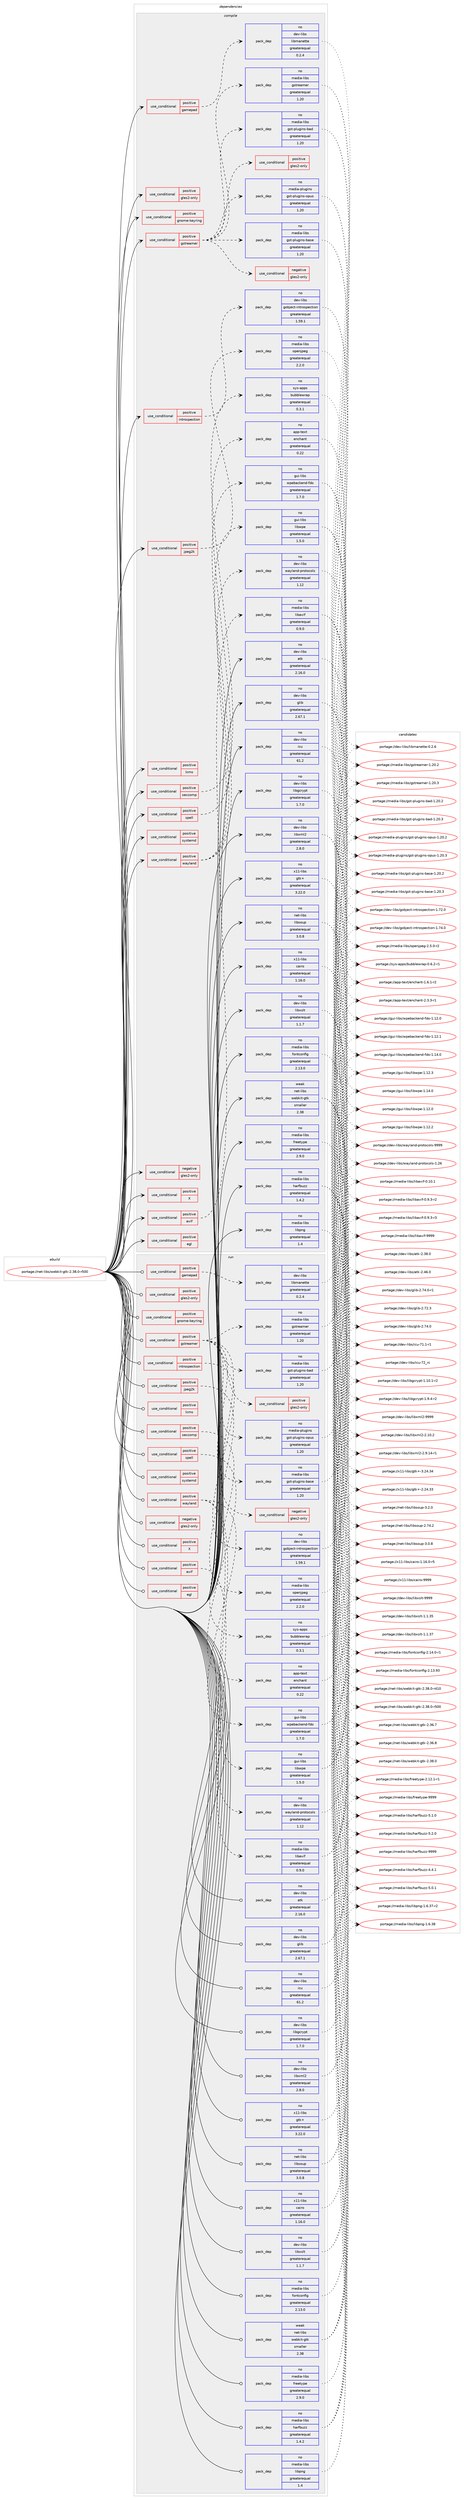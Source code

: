 digraph prolog {

# *************
# Graph options
# *************

newrank=true;
concentrate=true;
compound=true;
graph [rankdir=LR,fontname=Helvetica,fontsize=10,ranksep=1.5];#, ranksep=2.5, nodesep=0.2];
edge  [arrowhead=vee];
node  [fontname=Helvetica,fontsize=10];

# **********
# The ebuild
# **********

subgraph cluster_leftcol {
color=gray;
rank=same;
label=<<i>ebuild</i>>;
id [label="portage://net-libs/webkit-gtk-2.38.0-r500", color=red, width=4, href="../net-libs/webkit-gtk-2.38.0-r500.svg"];
}

# ****************
# The dependencies
# ****************

subgraph cluster_midcol {
color=gray;
label=<<i>dependencies</i>>;
subgraph cluster_compile {
fillcolor="#eeeeee";
style=filled;
label=<<i>compile</i>>;
subgraph cond56 {
dependency120 [label=<<TABLE BORDER="0" CELLBORDER="1" CELLSPACING="0" CELLPADDING="4"><TR><TD ROWSPAN="3" CELLPADDING="10">use_conditional</TD></TR><TR><TD>negative</TD></TR><TR><TD>gles2-only</TD></TR></TABLE>>, shape=none, color=red];
# *** BEGIN UNKNOWN DEPENDENCY TYPE (TODO) ***
# dependency120 -> package_dependency(portage://net-libs/webkit-gtk-2.38.0-r500,install,no,virtual,opengl,none,[,,],[],[])
# *** END UNKNOWN DEPENDENCY TYPE (TODO) ***

}
id:e -> dependency120:w [weight=20,style="solid",arrowhead="vee"];
subgraph cond57 {
dependency121 [label=<<TABLE BORDER="0" CELLBORDER="1" CELLSPACING="0" CELLPADDING="4"><TR><TD ROWSPAN="3" CELLPADDING="10">use_conditional</TD></TR><TR><TD>positive</TD></TR><TR><TD>X</TD></TR></TABLE>>, shape=none, color=red];
# *** BEGIN UNKNOWN DEPENDENCY TYPE (TODO) ***
# dependency121 -> package_dependency(portage://net-libs/webkit-gtk-2.38.0-r500,install,no,x11-libs,libX11,none,[,,],[],[])
# *** END UNKNOWN DEPENDENCY TYPE (TODO) ***

# *** BEGIN UNKNOWN DEPENDENCY TYPE (TODO) ***
# dependency121 -> package_dependency(portage://net-libs/webkit-gtk-2.38.0-r500,install,no,x11-libs,libXcomposite,none,[,,],[],[])
# *** END UNKNOWN DEPENDENCY TYPE (TODO) ***

# *** BEGIN UNKNOWN DEPENDENCY TYPE (TODO) ***
# dependency121 -> package_dependency(portage://net-libs/webkit-gtk-2.38.0-r500,install,no,x11-libs,libXdamage,none,[,,],[],[])
# *** END UNKNOWN DEPENDENCY TYPE (TODO) ***

# *** BEGIN UNKNOWN DEPENDENCY TYPE (TODO) ***
# dependency121 -> package_dependency(portage://net-libs/webkit-gtk-2.38.0-r500,install,no,x11-libs,libXrender,none,[,,],[],[])
# *** END UNKNOWN DEPENDENCY TYPE (TODO) ***

# *** BEGIN UNKNOWN DEPENDENCY TYPE (TODO) ***
# dependency121 -> package_dependency(portage://net-libs/webkit-gtk-2.38.0-r500,install,no,x11-libs,libXt,none,[,,],[],[])
# *** END UNKNOWN DEPENDENCY TYPE (TODO) ***

}
id:e -> dependency121:w [weight=20,style="solid",arrowhead="vee"];
subgraph cond58 {
dependency122 [label=<<TABLE BORDER="0" CELLBORDER="1" CELLSPACING="0" CELLPADDING="4"><TR><TD ROWSPAN="3" CELLPADDING="10">use_conditional</TD></TR><TR><TD>positive</TD></TR><TR><TD>avif</TD></TR></TABLE>>, shape=none, color=red];
subgraph pack65 {
dependency123 [label=<<TABLE BORDER="0" CELLBORDER="1" CELLSPACING="0" CELLPADDING="4" WIDTH="220"><TR><TD ROWSPAN="6" CELLPADDING="30">pack_dep</TD></TR><TR><TD WIDTH="110">no</TD></TR><TR><TD>media-libs</TD></TR><TR><TD>libavif</TD></TR><TR><TD>greaterequal</TD></TR><TR><TD>0.9.0</TD></TR></TABLE>>, shape=none, color=blue];
}
dependency122:e -> dependency123:w [weight=20,style="dashed",arrowhead="vee"];
}
id:e -> dependency122:w [weight=20,style="solid",arrowhead="vee"];
subgraph cond59 {
dependency124 [label=<<TABLE BORDER="0" CELLBORDER="1" CELLSPACING="0" CELLPADDING="4"><TR><TD ROWSPAN="3" CELLPADDING="10">use_conditional</TD></TR><TR><TD>positive</TD></TR><TR><TD>egl</TD></TR></TABLE>>, shape=none, color=red];
# *** BEGIN UNKNOWN DEPENDENCY TYPE (TODO) ***
# dependency124 -> package_dependency(portage://net-libs/webkit-gtk-2.38.0-r500,install,no,media-libs,mesa,none,[,,],[],[use(enable(egl),positive)])
# *** END UNKNOWN DEPENDENCY TYPE (TODO) ***

}
id:e -> dependency124:w [weight=20,style="solid",arrowhead="vee"];
subgraph cond60 {
dependency125 [label=<<TABLE BORDER="0" CELLBORDER="1" CELLSPACING="0" CELLPADDING="4"><TR><TD ROWSPAN="3" CELLPADDING="10">use_conditional</TD></TR><TR><TD>positive</TD></TR><TR><TD>gamepad</TD></TR></TABLE>>, shape=none, color=red];
subgraph pack66 {
dependency126 [label=<<TABLE BORDER="0" CELLBORDER="1" CELLSPACING="0" CELLPADDING="4" WIDTH="220"><TR><TD ROWSPAN="6" CELLPADDING="30">pack_dep</TD></TR><TR><TD WIDTH="110">no</TD></TR><TR><TD>dev-libs</TD></TR><TR><TD>libmanette</TD></TR><TR><TD>greaterequal</TD></TR><TR><TD>0.2.4</TD></TR></TABLE>>, shape=none, color=blue];
}
dependency125:e -> dependency126:w [weight=20,style="dashed",arrowhead="vee"];
}
id:e -> dependency125:w [weight=20,style="solid",arrowhead="vee"];
subgraph cond61 {
dependency127 [label=<<TABLE BORDER="0" CELLBORDER="1" CELLSPACING="0" CELLPADDING="4"><TR><TD ROWSPAN="3" CELLPADDING="10">use_conditional</TD></TR><TR><TD>positive</TD></TR><TR><TD>gles2-only</TD></TR></TABLE>>, shape=none, color=red];
# *** BEGIN UNKNOWN DEPENDENCY TYPE (TODO) ***
# dependency127 -> package_dependency(portage://net-libs/webkit-gtk-2.38.0-r500,install,no,media-libs,mesa,none,[,,],[],[use(enable(gles2),none)])
# *** END UNKNOWN DEPENDENCY TYPE (TODO) ***

}
id:e -> dependency127:w [weight=20,style="solid",arrowhead="vee"];
subgraph cond62 {
dependency128 [label=<<TABLE BORDER="0" CELLBORDER="1" CELLSPACING="0" CELLPADDING="4"><TR><TD ROWSPAN="3" CELLPADDING="10">use_conditional</TD></TR><TR><TD>positive</TD></TR><TR><TD>gnome-keyring</TD></TR></TABLE>>, shape=none, color=red];
# *** BEGIN UNKNOWN DEPENDENCY TYPE (TODO) ***
# dependency128 -> package_dependency(portage://net-libs/webkit-gtk-2.38.0-r500,install,no,app-crypt,libsecret,none,[,,],[],[])
# *** END UNKNOWN DEPENDENCY TYPE (TODO) ***

}
id:e -> dependency128:w [weight=20,style="solid",arrowhead="vee"];
subgraph cond63 {
dependency129 [label=<<TABLE BORDER="0" CELLBORDER="1" CELLSPACING="0" CELLPADDING="4"><TR><TD ROWSPAN="3" CELLPADDING="10">use_conditional</TD></TR><TR><TD>positive</TD></TR><TR><TD>gstreamer</TD></TR></TABLE>>, shape=none, color=red];
subgraph pack67 {
dependency130 [label=<<TABLE BORDER="0" CELLBORDER="1" CELLSPACING="0" CELLPADDING="4" WIDTH="220"><TR><TD ROWSPAN="6" CELLPADDING="30">pack_dep</TD></TR><TR><TD WIDTH="110">no</TD></TR><TR><TD>media-libs</TD></TR><TR><TD>gstreamer</TD></TR><TR><TD>greaterequal</TD></TR><TR><TD>1.20</TD></TR></TABLE>>, shape=none, color=blue];
}
dependency129:e -> dependency130:w [weight=20,style="dashed",arrowhead="vee"];
subgraph pack68 {
dependency131 [label=<<TABLE BORDER="0" CELLBORDER="1" CELLSPACING="0" CELLPADDING="4" WIDTH="220"><TR><TD ROWSPAN="6" CELLPADDING="30">pack_dep</TD></TR><TR><TD WIDTH="110">no</TD></TR><TR><TD>media-libs</TD></TR><TR><TD>gst-plugins-base</TD></TR><TR><TD>greaterequal</TD></TR><TR><TD>1.20</TD></TR></TABLE>>, shape=none, color=blue];
}
dependency129:e -> dependency131:w [weight=20,style="dashed",arrowhead="vee"];
subgraph cond64 {
dependency132 [label=<<TABLE BORDER="0" CELLBORDER="1" CELLSPACING="0" CELLPADDING="4"><TR><TD ROWSPAN="3" CELLPADDING="10">use_conditional</TD></TR><TR><TD>positive</TD></TR><TR><TD>gles2-only</TD></TR></TABLE>>, shape=none, color=red];
# *** BEGIN UNKNOWN DEPENDENCY TYPE (TODO) ***
# dependency132 -> package_dependency(portage://net-libs/webkit-gtk-2.38.0-r500,install,no,media-libs,gst-plugins-base,none,[,,],[slot(1.0)],[use(enable(gles2),none)])
# *** END UNKNOWN DEPENDENCY TYPE (TODO) ***

}
dependency129:e -> dependency132:w [weight=20,style="dashed",arrowhead="vee"];
subgraph cond65 {
dependency133 [label=<<TABLE BORDER="0" CELLBORDER="1" CELLSPACING="0" CELLPADDING="4"><TR><TD ROWSPAN="3" CELLPADDING="10">use_conditional</TD></TR><TR><TD>negative</TD></TR><TR><TD>gles2-only</TD></TR></TABLE>>, shape=none, color=red];
# *** BEGIN UNKNOWN DEPENDENCY TYPE (TODO) ***
# dependency133 -> package_dependency(portage://net-libs/webkit-gtk-2.38.0-r500,install,no,media-libs,gst-plugins-base,none,[,,],[slot(1.0)],[use(enable(opengl),none)])
# *** END UNKNOWN DEPENDENCY TYPE (TODO) ***

}
dependency129:e -> dependency133:w [weight=20,style="dashed",arrowhead="vee"];
subgraph pack69 {
dependency134 [label=<<TABLE BORDER="0" CELLBORDER="1" CELLSPACING="0" CELLPADDING="4" WIDTH="220"><TR><TD ROWSPAN="6" CELLPADDING="30">pack_dep</TD></TR><TR><TD WIDTH="110">no</TD></TR><TR><TD>media-plugins</TD></TR><TR><TD>gst-plugins-opus</TD></TR><TR><TD>greaterequal</TD></TR><TR><TD>1.20</TD></TR></TABLE>>, shape=none, color=blue];
}
dependency129:e -> dependency134:w [weight=20,style="dashed",arrowhead="vee"];
subgraph pack70 {
dependency135 [label=<<TABLE BORDER="0" CELLBORDER="1" CELLSPACING="0" CELLPADDING="4" WIDTH="220"><TR><TD ROWSPAN="6" CELLPADDING="30">pack_dep</TD></TR><TR><TD WIDTH="110">no</TD></TR><TR><TD>media-libs</TD></TR><TR><TD>gst-plugins-bad</TD></TR><TR><TD>greaterequal</TD></TR><TR><TD>1.20</TD></TR></TABLE>>, shape=none, color=blue];
}
dependency129:e -> dependency135:w [weight=20,style="dashed",arrowhead="vee"];
}
id:e -> dependency129:w [weight=20,style="solid",arrowhead="vee"];
subgraph cond66 {
dependency136 [label=<<TABLE BORDER="0" CELLBORDER="1" CELLSPACING="0" CELLPADDING="4"><TR><TD ROWSPAN="3" CELLPADDING="10">use_conditional</TD></TR><TR><TD>positive</TD></TR><TR><TD>introspection</TD></TR></TABLE>>, shape=none, color=red];
subgraph pack71 {
dependency137 [label=<<TABLE BORDER="0" CELLBORDER="1" CELLSPACING="0" CELLPADDING="4" WIDTH="220"><TR><TD ROWSPAN="6" CELLPADDING="30">pack_dep</TD></TR><TR><TD WIDTH="110">no</TD></TR><TR><TD>dev-libs</TD></TR><TR><TD>gobject-introspection</TD></TR><TR><TD>greaterequal</TD></TR><TR><TD>1.59.1</TD></TR></TABLE>>, shape=none, color=blue];
}
dependency136:e -> dependency137:w [weight=20,style="dashed",arrowhead="vee"];
}
id:e -> dependency136:w [weight=20,style="solid",arrowhead="vee"];
subgraph cond67 {
dependency138 [label=<<TABLE BORDER="0" CELLBORDER="1" CELLSPACING="0" CELLPADDING="4"><TR><TD ROWSPAN="3" CELLPADDING="10">use_conditional</TD></TR><TR><TD>positive</TD></TR><TR><TD>jpeg2k</TD></TR></TABLE>>, shape=none, color=red];
subgraph pack72 {
dependency139 [label=<<TABLE BORDER="0" CELLBORDER="1" CELLSPACING="0" CELLPADDING="4" WIDTH="220"><TR><TD ROWSPAN="6" CELLPADDING="30">pack_dep</TD></TR><TR><TD WIDTH="110">no</TD></TR><TR><TD>media-libs</TD></TR><TR><TD>openjpeg</TD></TR><TR><TD>greaterequal</TD></TR><TR><TD>2.2.0</TD></TR></TABLE>>, shape=none, color=blue];
}
dependency138:e -> dependency139:w [weight=20,style="dashed",arrowhead="vee"];
}
id:e -> dependency138:w [weight=20,style="solid",arrowhead="vee"];
subgraph cond68 {
dependency140 [label=<<TABLE BORDER="0" CELLBORDER="1" CELLSPACING="0" CELLPADDING="4"><TR><TD ROWSPAN="3" CELLPADDING="10">use_conditional</TD></TR><TR><TD>positive</TD></TR><TR><TD>lcms</TD></TR></TABLE>>, shape=none, color=red];
# *** BEGIN UNKNOWN DEPENDENCY TYPE (TODO) ***
# dependency140 -> package_dependency(portage://net-libs/webkit-gtk-2.38.0-r500,install,no,media-libs,lcms,none,[,,],[slot(2)],[])
# *** END UNKNOWN DEPENDENCY TYPE (TODO) ***

}
id:e -> dependency140:w [weight=20,style="solid",arrowhead="vee"];
subgraph cond69 {
dependency141 [label=<<TABLE BORDER="0" CELLBORDER="1" CELLSPACING="0" CELLPADDING="4"><TR><TD ROWSPAN="3" CELLPADDING="10">use_conditional</TD></TR><TR><TD>positive</TD></TR><TR><TD>seccomp</TD></TR></TABLE>>, shape=none, color=red];
subgraph pack73 {
dependency142 [label=<<TABLE BORDER="0" CELLBORDER="1" CELLSPACING="0" CELLPADDING="4" WIDTH="220"><TR><TD ROWSPAN="6" CELLPADDING="30">pack_dep</TD></TR><TR><TD WIDTH="110">no</TD></TR><TR><TD>sys-apps</TD></TR><TR><TD>bubblewrap</TD></TR><TR><TD>greaterequal</TD></TR><TR><TD>0.3.1</TD></TR></TABLE>>, shape=none, color=blue];
}
dependency141:e -> dependency142:w [weight=20,style="dashed",arrowhead="vee"];
# *** BEGIN UNKNOWN DEPENDENCY TYPE (TODO) ***
# dependency141 -> package_dependency(portage://net-libs/webkit-gtk-2.38.0-r500,install,no,sys-libs,libseccomp,none,[,,],[],[])
# *** END UNKNOWN DEPENDENCY TYPE (TODO) ***

# *** BEGIN UNKNOWN DEPENDENCY TYPE (TODO) ***
# dependency141 -> package_dependency(portage://net-libs/webkit-gtk-2.38.0-r500,install,no,sys-apps,xdg-dbus-proxy,none,[,,],[],[])
# *** END UNKNOWN DEPENDENCY TYPE (TODO) ***

}
id:e -> dependency141:w [weight=20,style="solid",arrowhead="vee"];
subgraph cond70 {
dependency143 [label=<<TABLE BORDER="0" CELLBORDER="1" CELLSPACING="0" CELLPADDING="4"><TR><TD ROWSPAN="3" CELLPADDING="10">use_conditional</TD></TR><TR><TD>positive</TD></TR><TR><TD>spell</TD></TR></TABLE>>, shape=none, color=red];
subgraph pack74 {
dependency144 [label=<<TABLE BORDER="0" CELLBORDER="1" CELLSPACING="0" CELLPADDING="4" WIDTH="220"><TR><TD ROWSPAN="6" CELLPADDING="30">pack_dep</TD></TR><TR><TD WIDTH="110">no</TD></TR><TR><TD>app-text</TD></TR><TR><TD>enchant</TD></TR><TR><TD>greaterequal</TD></TR><TR><TD>0.22</TD></TR></TABLE>>, shape=none, color=blue];
}
dependency143:e -> dependency144:w [weight=20,style="dashed",arrowhead="vee"];
}
id:e -> dependency143:w [weight=20,style="solid",arrowhead="vee"];
subgraph cond71 {
dependency145 [label=<<TABLE BORDER="0" CELLBORDER="1" CELLSPACING="0" CELLPADDING="4"><TR><TD ROWSPAN="3" CELLPADDING="10">use_conditional</TD></TR><TR><TD>positive</TD></TR><TR><TD>systemd</TD></TR></TABLE>>, shape=none, color=red];
# *** BEGIN UNKNOWN DEPENDENCY TYPE (TODO) ***
# dependency145 -> package_dependency(portage://net-libs/webkit-gtk-2.38.0-r500,install,no,sys-apps,systemd,none,[,,],any_same_slot,[])
# *** END UNKNOWN DEPENDENCY TYPE (TODO) ***

}
id:e -> dependency145:w [weight=20,style="solid",arrowhead="vee"];
subgraph cond72 {
dependency146 [label=<<TABLE BORDER="0" CELLBORDER="1" CELLSPACING="0" CELLPADDING="4"><TR><TD ROWSPAN="3" CELLPADDING="10">use_conditional</TD></TR><TR><TD>positive</TD></TR><TR><TD>wayland</TD></TR></TABLE>>, shape=none, color=red];
# *** BEGIN UNKNOWN DEPENDENCY TYPE (TODO) ***
# dependency146 -> package_dependency(portage://net-libs/webkit-gtk-2.38.0-r500,install,no,dev-libs,wayland,none,[,,],[],[])
# *** END UNKNOWN DEPENDENCY TYPE (TODO) ***

subgraph pack75 {
dependency147 [label=<<TABLE BORDER="0" CELLBORDER="1" CELLSPACING="0" CELLPADDING="4" WIDTH="220"><TR><TD ROWSPAN="6" CELLPADDING="30">pack_dep</TD></TR><TR><TD WIDTH="110">no</TD></TR><TR><TD>dev-libs</TD></TR><TR><TD>wayland-protocols</TD></TR><TR><TD>greaterequal</TD></TR><TR><TD>1.12</TD></TR></TABLE>>, shape=none, color=blue];
}
dependency146:e -> dependency147:w [weight=20,style="dashed",arrowhead="vee"];
subgraph pack76 {
dependency148 [label=<<TABLE BORDER="0" CELLBORDER="1" CELLSPACING="0" CELLPADDING="4" WIDTH="220"><TR><TD ROWSPAN="6" CELLPADDING="30">pack_dep</TD></TR><TR><TD WIDTH="110">no</TD></TR><TR><TD>gui-libs</TD></TR><TR><TD>libwpe</TD></TR><TR><TD>greaterequal</TD></TR><TR><TD>1.5.0</TD></TR></TABLE>>, shape=none, color=blue];
}
dependency146:e -> dependency148:w [weight=20,style="dashed",arrowhead="vee"];
subgraph pack77 {
dependency149 [label=<<TABLE BORDER="0" CELLBORDER="1" CELLSPACING="0" CELLPADDING="4" WIDTH="220"><TR><TD ROWSPAN="6" CELLPADDING="30">pack_dep</TD></TR><TR><TD WIDTH="110">no</TD></TR><TR><TD>gui-libs</TD></TR><TR><TD>wpebackend-fdo</TD></TR><TR><TD>greaterequal</TD></TR><TR><TD>1.7.0</TD></TR></TABLE>>, shape=none, color=blue];
}
dependency146:e -> dependency149:w [weight=20,style="dashed",arrowhead="vee"];
}
id:e -> dependency146:w [weight=20,style="solid",arrowhead="vee"];
# *** BEGIN UNKNOWN DEPENDENCY TYPE (TODO) ***
# id -> package_dependency(portage://net-libs/webkit-gtk-2.38.0-r500,install,no,dev-db,sqlite,none,[,,],[slot(3)],[])
# *** END UNKNOWN DEPENDENCY TYPE (TODO) ***

subgraph pack78 {
dependency150 [label=<<TABLE BORDER="0" CELLBORDER="1" CELLSPACING="0" CELLPADDING="4" WIDTH="220"><TR><TD ROWSPAN="6" CELLPADDING="30">pack_dep</TD></TR><TR><TD WIDTH="110">no</TD></TR><TR><TD>dev-libs</TD></TR><TR><TD>atk</TD></TR><TR><TD>greaterequal</TD></TR><TR><TD>2.16.0</TD></TR></TABLE>>, shape=none, color=blue];
}
id:e -> dependency150:w [weight=20,style="solid",arrowhead="vee"];
subgraph pack79 {
dependency151 [label=<<TABLE BORDER="0" CELLBORDER="1" CELLSPACING="0" CELLPADDING="4" WIDTH="220"><TR><TD ROWSPAN="6" CELLPADDING="30">pack_dep</TD></TR><TR><TD WIDTH="110">no</TD></TR><TR><TD>dev-libs</TD></TR><TR><TD>glib</TD></TR><TR><TD>greaterequal</TD></TR><TR><TD>2.67.1</TD></TR></TABLE>>, shape=none, color=blue];
}
id:e -> dependency151:w [weight=20,style="solid",arrowhead="vee"];
# *** BEGIN UNKNOWN DEPENDENCY TYPE (TODO) ***
# id -> package_dependency(portage://net-libs/webkit-gtk-2.38.0-r500,install,no,dev-libs,hyphen,none,[,,],[],[])
# *** END UNKNOWN DEPENDENCY TYPE (TODO) ***

subgraph pack80 {
dependency152 [label=<<TABLE BORDER="0" CELLBORDER="1" CELLSPACING="0" CELLPADDING="4" WIDTH="220"><TR><TD ROWSPAN="6" CELLPADDING="30">pack_dep</TD></TR><TR><TD WIDTH="110">no</TD></TR><TR><TD>dev-libs</TD></TR><TR><TD>icu</TD></TR><TR><TD>greaterequal</TD></TR><TR><TD>61.2</TD></TR></TABLE>>, shape=none, color=blue];
}
id:e -> dependency152:w [weight=20,style="solid",arrowhead="vee"];
subgraph pack81 {
dependency153 [label=<<TABLE BORDER="0" CELLBORDER="1" CELLSPACING="0" CELLPADDING="4" WIDTH="220"><TR><TD ROWSPAN="6" CELLPADDING="30">pack_dep</TD></TR><TR><TD WIDTH="110">no</TD></TR><TR><TD>dev-libs</TD></TR><TR><TD>libgcrypt</TD></TR><TR><TD>greaterequal</TD></TR><TR><TD>1.7.0</TD></TR></TABLE>>, shape=none, color=blue];
}
id:e -> dependency153:w [weight=20,style="solid",arrowhead="vee"];
# *** BEGIN UNKNOWN DEPENDENCY TYPE (TODO) ***
# id -> package_dependency(portage://net-libs/webkit-gtk-2.38.0-r500,install,no,dev-libs,libtasn1,none,[,,],any_same_slot,[])
# *** END UNKNOWN DEPENDENCY TYPE (TODO) ***

subgraph pack82 {
dependency154 [label=<<TABLE BORDER="0" CELLBORDER="1" CELLSPACING="0" CELLPADDING="4" WIDTH="220"><TR><TD ROWSPAN="6" CELLPADDING="30">pack_dep</TD></TR><TR><TD WIDTH="110">no</TD></TR><TR><TD>dev-libs</TD></TR><TR><TD>libxml2</TD></TR><TR><TD>greaterequal</TD></TR><TR><TD>2.8.0</TD></TR></TABLE>>, shape=none, color=blue];
}
id:e -> dependency154:w [weight=20,style="solid",arrowhead="vee"];
subgraph pack83 {
dependency155 [label=<<TABLE BORDER="0" CELLBORDER="1" CELLSPACING="0" CELLPADDING="4" WIDTH="220"><TR><TD ROWSPAN="6" CELLPADDING="30">pack_dep</TD></TR><TR><TD WIDTH="110">no</TD></TR><TR><TD>dev-libs</TD></TR><TR><TD>libxslt</TD></TR><TR><TD>greaterequal</TD></TR><TR><TD>1.1.7</TD></TR></TABLE>>, shape=none, color=blue];
}
id:e -> dependency155:w [weight=20,style="solid",arrowhead="vee"];
# *** BEGIN UNKNOWN DEPENDENCY TYPE (TODO) ***
# id -> package_dependency(portage://net-libs/webkit-gtk-2.38.0-r500,install,no,gui-libs,gtk,none,[,,],[slot(4)],[])
# *** END UNKNOWN DEPENDENCY TYPE (TODO) ***

subgraph pack84 {
dependency156 [label=<<TABLE BORDER="0" CELLBORDER="1" CELLSPACING="0" CELLPADDING="4" WIDTH="220"><TR><TD ROWSPAN="6" CELLPADDING="30">pack_dep</TD></TR><TR><TD WIDTH="110">no</TD></TR><TR><TD>media-libs</TD></TR><TR><TD>fontconfig</TD></TR><TR><TD>greaterequal</TD></TR><TR><TD>2.13.0</TD></TR></TABLE>>, shape=none, color=blue];
}
id:e -> dependency156:w [weight=20,style="solid",arrowhead="vee"];
subgraph pack85 {
dependency157 [label=<<TABLE BORDER="0" CELLBORDER="1" CELLSPACING="0" CELLPADDING="4" WIDTH="220"><TR><TD ROWSPAN="6" CELLPADDING="30">pack_dep</TD></TR><TR><TD WIDTH="110">no</TD></TR><TR><TD>media-libs</TD></TR><TR><TD>freetype</TD></TR><TR><TD>greaterequal</TD></TR><TR><TD>2.9.0</TD></TR></TABLE>>, shape=none, color=blue];
}
id:e -> dependency157:w [weight=20,style="solid",arrowhead="vee"];
subgraph pack86 {
dependency158 [label=<<TABLE BORDER="0" CELLBORDER="1" CELLSPACING="0" CELLPADDING="4" WIDTH="220"><TR><TD ROWSPAN="6" CELLPADDING="30">pack_dep</TD></TR><TR><TD WIDTH="110">no</TD></TR><TR><TD>media-libs</TD></TR><TR><TD>harfbuzz</TD></TR><TR><TD>greaterequal</TD></TR><TR><TD>1.4.2</TD></TR></TABLE>>, shape=none, color=blue];
}
id:e -> dependency158:w [weight=20,style="solid",arrowhead="vee"];
# *** BEGIN UNKNOWN DEPENDENCY TYPE (TODO) ***
# id -> package_dependency(portage://net-libs/webkit-gtk-2.38.0-r500,install,no,media-libs,libjpeg-turbo,none,[,,],[slot(0),equal],[])
# *** END UNKNOWN DEPENDENCY TYPE (TODO) ***

subgraph pack87 {
dependency159 [label=<<TABLE BORDER="0" CELLBORDER="1" CELLSPACING="0" CELLPADDING="4" WIDTH="220"><TR><TD ROWSPAN="6" CELLPADDING="30">pack_dep</TD></TR><TR><TD WIDTH="110">no</TD></TR><TR><TD>media-libs</TD></TR><TR><TD>libpng</TD></TR><TR><TD>greaterequal</TD></TR><TR><TD>1.4</TD></TR></TABLE>>, shape=none, color=blue];
}
id:e -> dependency159:w [weight=20,style="solid",arrowhead="vee"];
# *** BEGIN UNKNOWN DEPENDENCY TYPE (TODO) ***
# id -> package_dependency(portage://net-libs/webkit-gtk-2.38.0-r500,install,no,media-libs,libwebp,none,[,,],any_same_slot,[])
# *** END UNKNOWN DEPENDENCY TYPE (TODO) ***

# *** BEGIN UNKNOWN DEPENDENCY TYPE (TODO) ***
# id -> package_dependency(portage://net-libs/webkit-gtk-2.38.0-r500,install,no,media-libs,woff2,none,[,,],[],[])
# *** END UNKNOWN DEPENDENCY TYPE (TODO) ***

subgraph pack88 {
dependency160 [label=<<TABLE BORDER="0" CELLBORDER="1" CELLSPACING="0" CELLPADDING="4" WIDTH="220"><TR><TD ROWSPAN="6" CELLPADDING="30">pack_dep</TD></TR><TR><TD WIDTH="110">no</TD></TR><TR><TD>net-libs</TD></TR><TR><TD>libsoup</TD></TR><TR><TD>greaterequal</TD></TR><TR><TD>3.0.8</TD></TR></TABLE>>, shape=none, color=blue];
}
id:e -> dependency160:w [weight=20,style="solid",arrowhead="vee"];
# *** BEGIN UNKNOWN DEPENDENCY TYPE (TODO) ***
# id -> package_dependency(portage://net-libs/webkit-gtk-2.38.0-r500,install,no,sys-libs,zlib,none,[,,],[slot(0)],[])
# *** END UNKNOWN DEPENDENCY TYPE (TODO) ***

subgraph pack89 {
dependency161 [label=<<TABLE BORDER="0" CELLBORDER="1" CELLSPACING="0" CELLPADDING="4" WIDTH="220"><TR><TD ROWSPAN="6" CELLPADDING="30">pack_dep</TD></TR><TR><TD WIDTH="110">no</TD></TR><TR><TD>x11-libs</TD></TR><TR><TD>cairo</TD></TR><TR><TD>greaterequal</TD></TR><TR><TD>1.16.0</TD></TR></TABLE>>, shape=none, color=blue];
}
id:e -> dependency161:w [weight=20,style="solid",arrowhead="vee"];
subgraph pack90 {
dependency162 [label=<<TABLE BORDER="0" CELLBORDER="1" CELLSPACING="0" CELLPADDING="4" WIDTH="220"><TR><TD ROWSPAN="6" CELLPADDING="30">pack_dep</TD></TR><TR><TD WIDTH="110">no</TD></TR><TR><TD>x11-libs</TD></TR><TR><TD>gtk+</TD></TR><TR><TD>greaterequal</TD></TR><TR><TD>3.22.0</TD></TR></TABLE>>, shape=none, color=blue];
}
id:e -> dependency162:w [weight=20,style="solid",arrowhead="vee"];
subgraph pack91 {
dependency163 [label=<<TABLE BORDER="0" CELLBORDER="1" CELLSPACING="0" CELLPADDING="4" WIDTH="220"><TR><TD ROWSPAN="6" CELLPADDING="30">pack_dep</TD></TR><TR><TD WIDTH="110">weak</TD></TR><TR><TD>net-libs</TD></TR><TR><TD>webkit-gtk</TD></TR><TR><TD>smaller</TD></TR><TR><TD>2.38</TD></TR></TABLE>>, shape=none, color=blue];
}
id:e -> dependency163:w [weight=20,style="solid",arrowhead="vee"];
}
subgraph cluster_compileandrun {
fillcolor="#eeeeee";
style=filled;
label=<<i>compile and run</i>>;
}
subgraph cluster_run {
fillcolor="#eeeeee";
style=filled;
label=<<i>run</i>>;
subgraph cond73 {
dependency164 [label=<<TABLE BORDER="0" CELLBORDER="1" CELLSPACING="0" CELLPADDING="4"><TR><TD ROWSPAN="3" CELLPADDING="10">use_conditional</TD></TR><TR><TD>negative</TD></TR><TR><TD>gles2-only</TD></TR></TABLE>>, shape=none, color=red];
# *** BEGIN UNKNOWN DEPENDENCY TYPE (TODO) ***
# dependency164 -> package_dependency(portage://net-libs/webkit-gtk-2.38.0-r500,run,no,virtual,opengl,none,[,,],[],[])
# *** END UNKNOWN DEPENDENCY TYPE (TODO) ***

}
id:e -> dependency164:w [weight=20,style="solid",arrowhead="odot"];
subgraph cond74 {
dependency165 [label=<<TABLE BORDER="0" CELLBORDER="1" CELLSPACING="0" CELLPADDING="4"><TR><TD ROWSPAN="3" CELLPADDING="10">use_conditional</TD></TR><TR><TD>positive</TD></TR><TR><TD>X</TD></TR></TABLE>>, shape=none, color=red];
# *** BEGIN UNKNOWN DEPENDENCY TYPE (TODO) ***
# dependency165 -> package_dependency(portage://net-libs/webkit-gtk-2.38.0-r500,run,no,x11-libs,libX11,none,[,,],[],[])
# *** END UNKNOWN DEPENDENCY TYPE (TODO) ***

# *** BEGIN UNKNOWN DEPENDENCY TYPE (TODO) ***
# dependency165 -> package_dependency(portage://net-libs/webkit-gtk-2.38.0-r500,run,no,x11-libs,libXcomposite,none,[,,],[],[])
# *** END UNKNOWN DEPENDENCY TYPE (TODO) ***

# *** BEGIN UNKNOWN DEPENDENCY TYPE (TODO) ***
# dependency165 -> package_dependency(portage://net-libs/webkit-gtk-2.38.0-r500,run,no,x11-libs,libXdamage,none,[,,],[],[])
# *** END UNKNOWN DEPENDENCY TYPE (TODO) ***

# *** BEGIN UNKNOWN DEPENDENCY TYPE (TODO) ***
# dependency165 -> package_dependency(portage://net-libs/webkit-gtk-2.38.0-r500,run,no,x11-libs,libXrender,none,[,,],[],[])
# *** END UNKNOWN DEPENDENCY TYPE (TODO) ***

# *** BEGIN UNKNOWN DEPENDENCY TYPE (TODO) ***
# dependency165 -> package_dependency(portage://net-libs/webkit-gtk-2.38.0-r500,run,no,x11-libs,libXt,none,[,,],[],[])
# *** END UNKNOWN DEPENDENCY TYPE (TODO) ***

}
id:e -> dependency165:w [weight=20,style="solid",arrowhead="odot"];
subgraph cond75 {
dependency166 [label=<<TABLE BORDER="0" CELLBORDER="1" CELLSPACING="0" CELLPADDING="4"><TR><TD ROWSPAN="3" CELLPADDING="10">use_conditional</TD></TR><TR><TD>positive</TD></TR><TR><TD>avif</TD></TR></TABLE>>, shape=none, color=red];
subgraph pack92 {
dependency167 [label=<<TABLE BORDER="0" CELLBORDER="1" CELLSPACING="0" CELLPADDING="4" WIDTH="220"><TR><TD ROWSPAN="6" CELLPADDING="30">pack_dep</TD></TR><TR><TD WIDTH="110">no</TD></TR><TR><TD>media-libs</TD></TR><TR><TD>libavif</TD></TR><TR><TD>greaterequal</TD></TR><TR><TD>0.9.0</TD></TR></TABLE>>, shape=none, color=blue];
}
dependency166:e -> dependency167:w [weight=20,style="dashed",arrowhead="vee"];
}
id:e -> dependency166:w [weight=20,style="solid",arrowhead="odot"];
subgraph cond76 {
dependency168 [label=<<TABLE BORDER="0" CELLBORDER="1" CELLSPACING="0" CELLPADDING="4"><TR><TD ROWSPAN="3" CELLPADDING="10">use_conditional</TD></TR><TR><TD>positive</TD></TR><TR><TD>egl</TD></TR></TABLE>>, shape=none, color=red];
# *** BEGIN UNKNOWN DEPENDENCY TYPE (TODO) ***
# dependency168 -> package_dependency(portage://net-libs/webkit-gtk-2.38.0-r500,run,no,media-libs,mesa,none,[,,],[],[use(enable(egl),positive)])
# *** END UNKNOWN DEPENDENCY TYPE (TODO) ***

}
id:e -> dependency168:w [weight=20,style="solid",arrowhead="odot"];
subgraph cond77 {
dependency169 [label=<<TABLE BORDER="0" CELLBORDER="1" CELLSPACING="0" CELLPADDING="4"><TR><TD ROWSPAN="3" CELLPADDING="10">use_conditional</TD></TR><TR><TD>positive</TD></TR><TR><TD>gamepad</TD></TR></TABLE>>, shape=none, color=red];
subgraph pack93 {
dependency170 [label=<<TABLE BORDER="0" CELLBORDER="1" CELLSPACING="0" CELLPADDING="4" WIDTH="220"><TR><TD ROWSPAN="6" CELLPADDING="30">pack_dep</TD></TR><TR><TD WIDTH="110">no</TD></TR><TR><TD>dev-libs</TD></TR><TR><TD>libmanette</TD></TR><TR><TD>greaterequal</TD></TR><TR><TD>0.2.4</TD></TR></TABLE>>, shape=none, color=blue];
}
dependency169:e -> dependency170:w [weight=20,style="dashed",arrowhead="vee"];
}
id:e -> dependency169:w [weight=20,style="solid",arrowhead="odot"];
subgraph cond78 {
dependency171 [label=<<TABLE BORDER="0" CELLBORDER="1" CELLSPACING="0" CELLPADDING="4"><TR><TD ROWSPAN="3" CELLPADDING="10">use_conditional</TD></TR><TR><TD>positive</TD></TR><TR><TD>gles2-only</TD></TR></TABLE>>, shape=none, color=red];
# *** BEGIN UNKNOWN DEPENDENCY TYPE (TODO) ***
# dependency171 -> package_dependency(portage://net-libs/webkit-gtk-2.38.0-r500,run,no,media-libs,mesa,none,[,,],[],[use(enable(gles2),none)])
# *** END UNKNOWN DEPENDENCY TYPE (TODO) ***

}
id:e -> dependency171:w [weight=20,style="solid",arrowhead="odot"];
subgraph cond79 {
dependency172 [label=<<TABLE BORDER="0" CELLBORDER="1" CELLSPACING="0" CELLPADDING="4"><TR><TD ROWSPAN="3" CELLPADDING="10">use_conditional</TD></TR><TR><TD>positive</TD></TR><TR><TD>gnome-keyring</TD></TR></TABLE>>, shape=none, color=red];
# *** BEGIN UNKNOWN DEPENDENCY TYPE (TODO) ***
# dependency172 -> package_dependency(portage://net-libs/webkit-gtk-2.38.0-r500,run,no,app-crypt,libsecret,none,[,,],[],[])
# *** END UNKNOWN DEPENDENCY TYPE (TODO) ***

}
id:e -> dependency172:w [weight=20,style="solid",arrowhead="odot"];
subgraph cond80 {
dependency173 [label=<<TABLE BORDER="0" CELLBORDER="1" CELLSPACING="0" CELLPADDING="4"><TR><TD ROWSPAN="3" CELLPADDING="10">use_conditional</TD></TR><TR><TD>positive</TD></TR><TR><TD>gstreamer</TD></TR></TABLE>>, shape=none, color=red];
subgraph pack94 {
dependency174 [label=<<TABLE BORDER="0" CELLBORDER="1" CELLSPACING="0" CELLPADDING="4" WIDTH="220"><TR><TD ROWSPAN="6" CELLPADDING="30">pack_dep</TD></TR><TR><TD WIDTH="110">no</TD></TR><TR><TD>media-libs</TD></TR><TR><TD>gstreamer</TD></TR><TR><TD>greaterequal</TD></TR><TR><TD>1.20</TD></TR></TABLE>>, shape=none, color=blue];
}
dependency173:e -> dependency174:w [weight=20,style="dashed",arrowhead="vee"];
subgraph pack95 {
dependency175 [label=<<TABLE BORDER="0" CELLBORDER="1" CELLSPACING="0" CELLPADDING="4" WIDTH="220"><TR><TD ROWSPAN="6" CELLPADDING="30">pack_dep</TD></TR><TR><TD WIDTH="110">no</TD></TR><TR><TD>media-libs</TD></TR><TR><TD>gst-plugins-base</TD></TR><TR><TD>greaterequal</TD></TR><TR><TD>1.20</TD></TR></TABLE>>, shape=none, color=blue];
}
dependency173:e -> dependency175:w [weight=20,style="dashed",arrowhead="vee"];
subgraph cond81 {
dependency176 [label=<<TABLE BORDER="0" CELLBORDER="1" CELLSPACING="0" CELLPADDING="4"><TR><TD ROWSPAN="3" CELLPADDING="10">use_conditional</TD></TR><TR><TD>positive</TD></TR><TR><TD>gles2-only</TD></TR></TABLE>>, shape=none, color=red];
# *** BEGIN UNKNOWN DEPENDENCY TYPE (TODO) ***
# dependency176 -> package_dependency(portage://net-libs/webkit-gtk-2.38.0-r500,run,no,media-libs,gst-plugins-base,none,[,,],[slot(1.0)],[use(enable(gles2),none)])
# *** END UNKNOWN DEPENDENCY TYPE (TODO) ***

}
dependency173:e -> dependency176:w [weight=20,style="dashed",arrowhead="vee"];
subgraph cond82 {
dependency177 [label=<<TABLE BORDER="0" CELLBORDER="1" CELLSPACING="0" CELLPADDING="4"><TR><TD ROWSPAN="3" CELLPADDING="10">use_conditional</TD></TR><TR><TD>negative</TD></TR><TR><TD>gles2-only</TD></TR></TABLE>>, shape=none, color=red];
# *** BEGIN UNKNOWN DEPENDENCY TYPE (TODO) ***
# dependency177 -> package_dependency(portage://net-libs/webkit-gtk-2.38.0-r500,run,no,media-libs,gst-plugins-base,none,[,,],[slot(1.0)],[use(enable(opengl),none)])
# *** END UNKNOWN DEPENDENCY TYPE (TODO) ***

}
dependency173:e -> dependency177:w [weight=20,style="dashed",arrowhead="vee"];
subgraph pack96 {
dependency178 [label=<<TABLE BORDER="0" CELLBORDER="1" CELLSPACING="0" CELLPADDING="4" WIDTH="220"><TR><TD ROWSPAN="6" CELLPADDING="30">pack_dep</TD></TR><TR><TD WIDTH="110">no</TD></TR><TR><TD>media-plugins</TD></TR><TR><TD>gst-plugins-opus</TD></TR><TR><TD>greaterequal</TD></TR><TR><TD>1.20</TD></TR></TABLE>>, shape=none, color=blue];
}
dependency173:e -> dependency178:w [weight=20,style="dashed",arrowhead="vee"];
subgraph pack97 {
dependency179 [label=<<TABLE BORDER="0" CELLBORDER="1" CELLSPACING="0" CELLPADDING="4" WIDTH="220"><TR><TD ROWSPAN="6" CELLPADDING="30">pack_dep</TD></TR><TR><TD WIDTH="110">no</TD></TR><TR><TD>media-libs</TD></TR><TR><TD>gst-plugins-bad</TD></TR><TR><TD>greaterequal</TD></TR><TR><TD>1.20</TD></TR></TABLE>>, shape=none, color=blue];
}
dependency173:e -> dependency179:w [weight=20,style="dashed",arrowhead="vee"];
}
id:e -> dependency173:w [weight=20,style="solid",arrowhead="odot"];
subgraph cond83 {
dependency180 [label=<<TABLE BORDER="0" CELLBORDER="1" CELLSPACING="0" CELLPADDING="4"><TR><TD ROWSPAN="3" CELLPADDING="10">use_conditional</TD></TR><TR><TD>positive</TD></TR><TR><TD>introspection</TD></TR></TABLE>>, shape=none, color=red];
subgraph pack98 {
dependency181 [label=<<TABLE BORDER="0" CELLBORDER="1" CELLSPACING="0" CELLPADDING="4" WIDTH="220"><TR><TD ROWSPAN="6" CELLPADDING="30">pack_dep</TD></TR><TR><TD WIDTH="110">no</TD></TR><TR><TD>dev-libs</TD></TR><TR><TD>gobject-introspection</TD></TR><TR><TD>greaterequal</TD></TR><TR><TD>1.59.1</TD></TR></TABLE>>, shape=none, color=blue];
}
dependency180:e -> dependency181:w [weight=20,style="dashed",arrowhead="vee"];
}
id:e -> dependency180:w [weight=20,style="solid",arrowhead="odot"];
subgraph cond84 {
dependency182 [label=<<TABLE BORDER="0" CELLBORDER="1" CELLSPACING="0" CELLPADDING="4"><TR><TD ROWSPAN="3" CELLPADDING="10">use_conditional</TD></TR><TR><TD>positive</TD></TR><TR><TD>jpeg2k</TD></TR></TABLE>>, shape=none, color=red];
subgraph pack99 {
dependency183 [label=<<TABLE BORDER="0" CELLBORDER="1" CELLSPACING="0" CELLPADDING="4" WIDTH="220"><TR><TD ROWSPAN="6" CELLPADDING="30">pack_dep</TD></TR><TR><TD WIDTH="110">no</TD></TR><TR><TD>media-libs</TD></TR><TR><TD>openjpeg</TD></TR><TR><TD>greaterequal</TD></TR><TR><TD>2.2.0</TD></TR></TABLE>>, shape=none, color=blue];
}
dependency182:e -> dependency183:w [weight=20,style="dashed",arrowhead="vee"];
}
id:e -> dependency182:w [weight=20,style="solid",arrowhead="odot"];
subgraph cond85 {
dependency184 [label=<<TABLE BORDER="0" CELLBORDER="1" CELLSPACING="0" CELLPADDING="4"><TR><TD ROWSPAN="3" CELLPADDING="10">use_conditional</TD></TR><TR><TD>positive</TD></TR><TR><TD>lcms</TD></TR></TABLE>>, shape=none, color=red];
# *** BEGIN UNKNOWN DEPENDENCY TYPE (TODO) ***
# dependency184 -> package_dependency(portage://net-libs/webkit-gtk-2.38.0-r500,run,no,media-libs,lcms,none,[,,],[slot(2)],[])
# *** END UNKNOWN DEPENDENCY TYPE (TODO) ***

}
id:e -> dependency184:w [weight=20,style="solid",arrowhead="odot"];
subgraph cond86 {
dependency185 [label=<<TABLE BORDER="0" CELLBORDER="1" CELLSPACING="0" CELLPADDING="4"><TR><TD ROWSPAN="3" CELLPADDING="10">use_conditional</TD></TR><TR><TD>positive</TD></TR><TR><TD>seccomp</TD></TR></TABLE>>, shape=none, color=red];
subgraph pack100 {
dependency186 [label=<<TABLE BORDER="0" CELLBORDER="1" CELLSPACING="0" CELLPADDING="4" WIDTH="220"><TR><TD ROWSPAN="6" CELLPADDING="30">pack_dep</TD></TR><TR><TD WIDTH="110">no</TD></TR><TR><TD>sys-apps</TD></TR><TR><TD>bubblewrap</TD></TR><TR><TD>greaterequal</TD></TR><TR><TD>0.3.1</TD></TR></TABLE>>, shape=none, color=blue];
}
dependency185:e -> dependency186:w [weight=20,style="dashed",arrowhead="vee"];
# *** BEGIN UNKNOWN DEPENDENCY TYPE (TODO) ***
# dependency185 -> package_dependency(portage://net-libs/webkit-gtk-2.38.0-r500,run,no,sys-libs,libseccomp,none,[,,],[],[])
# *** END UNKNOWN DEPENDENCY TYPE (TODO) ***

# *** BEGIN UNKNOWN DEPENDENCY TYPE (TODO) ***
# dependency185 -> package_dependency(portage://net-libs/webkit-gtk-2.38.0-r500,run,no,sys-apps,xdg-dbus-proxy,none,[,,],[],[])
# *** END UNKNOWN DEPENDENCY TYPE (TODO) ***

}
id:e -> dependency185:w [weight=20,style="solid",arrowhead="odot"];
subgraph cond87 {
dependency187 [label=<<TABLE BORDER="0" CELLBORDER="1" CELLSPACING="0" CELLPADDING="4"><TR><TD ROWSPAN="3" CELLPADDING="10">use_conditional</TD></TR><TR><TD>positive</TD></TR><TR><TD>spell</TD></TR></TABLE>>, shape=none, color=red];
subgraph pack101 {
dependency188 [label=<<TABLE BORDER="0" CELLBORDER="1" CELLSPACING="0" CELLPADDING="4" WIDTH="220"><TR><TD ROWSPAN="6" CELLPADDING="30">pack_dep</TD></TR><TR><TD WIDTH="110">no</TD></TR><TR><TD>app-text</TD></TR><TR><TD>enchant</TD></TR><TR><TD>greaterequal</TD></TR><TR><TD>0.22</TD></TR></TABLE>>, shape=none, color=blue];
}
dependency187:e -> dependency188:w [weight=20,style="dashed",arrowhead="vee"];
}
id:e -> dependency187:w [weight=20,style="solid",arrowhead="odot"];
subgraph cond88 {
dependency189 [label=<<TABLE BORDER="0" CELLBORDER="1" CELLSPACING="0" CELLPADDING="4"><TR><TD ROWSPAN="3" CELLPADDING="10">use_conditional</TD></TR><TR><TD>positive</TD></TR><TR><TD>systemd</TD></TR></TABLE>>, shape=none, color=red];
# *** BEGIN UNKNOWN DEPENDENCY TYPE (TODO) ***
# dependency189 -> package_dependency(portage://net-libs/webkit-gtk-2.38.0-r500,run,no,sys-apps,systemd,none,[,,],any_same_slot,[])
# *** END UNKNOWN DEPENDENCY TYPE (TODO) ***

}
id:e -> dependency189:w [weight=20,style="solid",arrowhead="odot"];
subgraph cond89 {
dependency190 [label=<<TABLE BORDER="0" CELLBORDER="1" CELLSPACING="0" CELLPADDING="4"><TR><TD ROWSPAN="3" CELLPADDING="10">use_conditional</TD></TR><TR><TD>positive</TD></TR><TR><TD>wayland</TD></TR></TABLE>>, shape=none, color=red];
# *** BEGIN UNKNOWN DEPENDENCY TYPE (TODO) ***
# dependency190 -> package_dependency(portage://net-libs/webkit-gtk-2.38.0-r500,run,no,dev-libs,wayland,none,[,,],[],[])
# *** END UNKNOWN DEPENDENCY TYPE (TODO) ***

subgraph pack102 {
dependency191 [label=<<TABLE BORDER="0" CELLBORDER="1" CELLSPACING="0" CELLPADDING="4" WIDTH="220"><TR><TD ROWSPAN="6" CELLPADDING="30">pack_dep</TD></TR><TR><TD WIDTH="110">no</TD></TR><TR><TD>dev-libs</TD></TR><TR><TD>wayland-protocols</TD></TR><TR><TD>greaterequal</TD></TR><TR><TD>1.12</TD></TR></TABLE>>, shape=none, color=blue];
}
dependency190:e -> dependency191:w [weight=20,style="dashed",arrowhead="vee"];
subgraph pack103 {
dependency192 [label=<<TABLE BORDER="0" CELLBORDER="1" CELLSPACING="0" CELLPADDING="4" WIDTH="220"><TR><TD ROWSPAN="6" CELLPADDING="30">pack_dep</TD></TR><TR><TD WIDTH="110">no</TD></TR><TR><TD>gui-libs</TD></TR><TR><TD>libwpe</TD></TR><TR><TD>greaterequal</TD></TR><TR><TD>1.5.0</TD></TR></TABLE>>, shape=none, color=blue];
}
dependency190:e -> dependency192:w [weight=20,style="dashed",arrowhead="vee"];
subgraph pack104 {
dependency193 [label=<<TABLE BORDER="0" CELLBORDER="1" CELLSPACING="0" CELLPADDING="4" WIDTH="220"><TR><TD ROWSPAN="6" CELLPADDING="30">pack_dep</TD></TR><TR><TD WIDTH="110">no</TD></TR><TR><TD>gui-libs</TD></TR><TR><TD>wpebackend-fdo</TD></TR><TR><TD>greaterequal</TD></TR><TR><TD>1.7.0</TD></TR></TABLE>>, shape=none, color=blue];
}
dependency190:e -> dependency193:w [weight=20,style="dashed",arrowhead="vee"];
}
id:e -> dependency190:w [weight=20,style="solid",arrowhead="odot"];
# *** BEGIN UNKNOWN DEPENDENCY TYPE (TODO) ***
# id -> package_dependency(portage://net-libs/webkit-gtk-2.38.0-r500,run,no,dev-db,sqlite,none,[,,],[slot(3)],[])
# *** END UNKNOWN DEPENDENCY TYPE (TODO) ***

subgraph pack105 {
dependency194 [label=<<TABLE BORDER="0" CELLBORDER="1" CELLSPACING="0" CELLPADDING="4" WIDTH="220"><TR><TD ROWSPAN="6" CELLPADDING="30">pack_dep</TD></TR><TR><TD WIDTH="110">no</TD></TR><TR><TD>dev-libs</TD></TR><TR><TD>atk</TD></TR><TR><TD>greaterequal</TD></TR><TR><TD>2.16.0</TD></TR></TABLE>>, shape=none, color=blue];
}
id:e -> dependency194:w [weight=20,style="solid",arrowhead="odot"];
subgraph pack106 {
dependency195 [label=<<TABLE BORDER="0" CELLBORDER="1" CELLSPACING="0" CELLPADDING="4" WIDTH="220"><TR><TD ROWSPAN="6" CELLPADDING="30">pack_dep</TD></TR><TR><TD WIDTH="110">no</TD></TR><TR><TD>dev-libs</TD></TR><TR><TD>glib</TD></TR><TR><TD>greaterequal</TD></TR><TR><TD>2.67.1</TD></TR></TABLE>>, shape=none, color=blue];
}
id:e -> dependency195:w [weight=20,style="solid",arrowhead="odot"];
# *** BEGIN UNKNOWN DEPENDENCY TYPE (TODO) ***
# id -> package_dependency(portage://net-libs/webkit-gtk-2.38.0-r500,run,no,dev-libs,hyphen,none,[,,],[],[])
# *** END UNKNOWN DEPENDENCY TYPE (TODO) ***

subgraph pack107 {
dependency196 [label=<<TABLE BORDER="0" CELLBORDER="1" CELLSPACING="0" CELLPADDING="4" WIDTH="220"><TR><TD ROWSPAN="6" CELLPADDING="30">pack_dep</TD></TR><TR><TD WIDTH="110">no</TD></TR><TR><TD>dev-libs</TD></TR><TR><TD>icu</TD></TR><TR><TD>greaterequal</TD></TR><TR><TD>61.2</TD></TR></TABLE>>, shape=none, color=blue];
}
id:e -> dependency196:w [weight=20,style="solid",arrowhead="odot"];
subgraph pack108 {
dependency197 [label=<<TABLE BORDER="0" CELLBORDER="1" CELLSPACING="0" CELLPADDING="4" WIDTH="220"><TR><TD ROWSPAN="6" CELLPADDING="30">pack_dep</TD></TR><TR><TD WIDTH="110">no</TD></TR><TR><TD>dev-libs</TD></TR><TR><TD>libgcrypt</TD></TR><TR><TD>greaterequal</TD></TR><TR><TD>1.7.0</TD></TR></TABLE>>, shape=none, color=blue];
}
id:e -> dependency197:w [weight=20,style="solid",arrowhead="odot"];
# *** BEGIN UNKNOWN DEPENDENCY TYPE (TODO) ***
# id -> package_dependency(portage://net-libs/webkit-gtk-2.38.0-r500,run,no,dev-libs,libtasn1,none,[,,],any_same_slot,[])
# *** END UNKNOWN DEPENDENCY TYPE (TODO) ***

subgraph pack109 {
dependency198 [label=<<TABLE BORDER="0" CELLBORDER="1" CELLSPACING="0" CELLPADDING="4" WIDTH="220"><TR><TD ROWSPAN="6" CELLPADDING="30">pack_dep</TD></TR><TR><TD WIDTH="110">no</TD></TR><TR><TD>dev-libs</TD></TR><TR><TD>libxml2</TD></TR><TR><TD>greaterequal</TD></TR><TR><TD>2.8.0</TD></TR></TABLE>>, shape=none, color=blue];
}
id:e -> dependency198:w [weight=20,style="solid",arrowhead="odot"];
subgraph pack110 {
dependency199 [label=<<TABLE BORDER="0" CELLBORDER="1" CELLSPACING="0" CELLPADDING="4" WIDTH="220"><TR><TD ROWSPAN="6" CELLPADDING="30">pack_dep</TD></TR><TR><TD WIDTH="110">no</TD></TR><TR><TD>dev-libs</TD></TR><TR><TD>libxslt</TD></TR><TR><TD>greaterequal</TD></TR><TR><TD>1.1.7</TD></TR></TABLE>>, shape=none, color=blue];
}
id:e -> dependency199:w [weight=20,style="solid",arrowhead="odot"];
# *** BEGIN UNKNOWN DEPENDENCY TYPE (TODO) ***
# id -> package_dependency(portage://net-libs/webkit-gtk-2.38.0-r500,run,no,gui-libs,gtk,none,[,,],[slot(4)],[])
# *** END UNKNOWN DEPENDENCY TYPE (TODO) ***

subgraph pack111 {
dependency200 [label=<<TABLE BORDER="0" CELLBORDER="1" CELLSPACING="0" CELLPADDING="4" WIDTH="220"><TR><TD ROWSPAN="6" CELLPADDING="30">pack_dep</TD></TR><TR><TD WIDTH="110">no</TD></TR><TR><TD>media-libs</TD></TR><TR><TD>fontconfig</TD></TR><TR><TD>greaterequal</TD></TR><TR><TD>2.13.0</TD></TR></TABLE>>, shape=none, color=blue];
}
id:e -> dependency200:w [weight=20,style="solid",arrowhead="odot"];
subgraph pack112 {
dependency201 [label=<<TABLE BORDER="0" CELLBORDER="1" CELLSPACING="0" CELLPADDING="4" WIDTH="220"><TR><TD ROWSPAN="6" CELLPADDING="30">pack_dep</TD></TR><TR><TD WIDTH="110">no</TD></TR><TR><TD>media-libs</TD></TR><TR><TD>freetype</TD></TR><TR><TD>greaterequal</TD></TR><TR><TD>2.9.0</TD></TR></TABLE>>, shape=none, color=blue];
}
id:e -> dependency201:w [weight=20,style="solid",arrowhead="odot"];
subgraph pack113 {
dependency202 [label=<<TABLE BORDER="0" CELLBORDER="1" CELLSPACING="0" CELLPADDING="4" WIDTH="220"><TR><TD ROWSPAN="6" CELLPADDING="30">pack_dep</TD></TR><TR><TD WIDTH="110">no</TD></TR><TR><TD>media-libs</TD></TR><TR><TD>harfbuzz</TD></TR><TR><TD>greaterequal</TD></TR><TR><TD>1.4.2</TD></TR></TABLE>>, shape=none, color=blue];
}
id:e -> dependency202:w [weight=20,style="solid",arrowhead="odot"];
# *** BEGIN UNKNOWN DEPENDENCY TYPE (TODO) ***
# id -> package_dependency(portage://net-libs/webkit-gtk-2.38.0-r500,run,no,media-libs,libjpeg-turbo,none,[,,],[slot(0),equal],[])
# *** END UNKNOWN DEPENDENCY TYPE (TODO) ***

subgraph pack114 {
dependency203 [label=<<TABLE BORDER="0" CELLBORDER="1" CELLSPACING="0" CELLPADDING="4" WIDTH="220"><TR><TD ROWSPAN="6" CELLPADDING="30">pack_dep</TD></TR><TR><TD WIDTH="110">no</TD></TR><TR><TD>media-libs</TD></TR><TR><TD>libpng</TD></TR><TR><TD>greaterequal</TD></TR><TR><TD>1.4</TD></TR></TABLE>>, shape=none, color=blue];
}
id:e -> dependency203:w [weight=20,style="solid",arrowhead="odot"];
# *** BEGIN UNKNOWN DEPENDENCY TYPE (TODO) ***
# id -> package_dependency(portage://net-libs/webkit-gtk-2.38.0-r500,run,no,media-libs,libwebp,none,[,,],any_same_slot,[])
# *** END UNKNOWN DEPENDENCY TYPE (TODO) ***

# *** BEGIN UNKNOWN DEPENDENCY TYPE (TODO) ***
# id -> package_dependency(portage://net-libs/webkit-gtk-2.38.0-r500,run,no,media-libs,woff2,none,[,,],[],[])
# *** END UNKNOWN DEPENDENCY TYPE (TODO) ***

subgraph pack115 {
dependency204 [label=<<TABLE BORDER="0" CELLBORDER="1" CELLSPACING="0" CELLPADDING="4" WIDTH="220"><TR><TD ROWSPAN="6" CELLPADDING="30">pack_dep</TD></TR><TR><TD WIDTH="110">no</TD></TR><TR><TD>net-libs</TD></TR><TR><TD>libsoup</TD></TR><TR><TD>greaterequal</TD></TR><TR><TD>3.0.8</TD></TR></TABLE>>, shape=none, color=blue];
}
id:e -> dependency204:w [weight=20,style="solid",arrowhead="odot"];
# *** BEGIN UNKNOWN DEPENDENCY TYPE (TODO) ***
# id -> package_dependency(portage://net-libs/webkit-gtk-2.38.0-r500,run,no,sys-libs,zlib,none,[,,],[slot(0)],[])
# *** END UNKNOWN DEPENDENCY TYPE (TODO) ***

subgraph pack116 {
dependency205 [label=<<TABLE BORDER="0" CELLBORDER="1" CELLSPACING="0" CELLPADDING="4" WIDTH="220"><TR><TD ROWSPAN="6" CELLPADDING="30">pack_dep</TD></TR><TR><TD WIDTH="110">no</TD></TR><TR><TD>x11-libs</TD></TR><TR><TD>cairo</TD></TR><TR><TD>greaterequal</TD></TR><TR><TD>1.16.0</TD></TR></TABLE>>, shape=none, color=blue];
}
id:e -> dependency205:w [weight=20,style="solid",arrowhead="odot"];
subgraph pack117 {
dependency206 [label=<<TABLE BORDER="0" CELLBORDER="1" CELLSPACING="0" CELLPADDING="4" WIDTH="220"><TR><TD ROWSPAN="6" CELLPADDING="30">pack_dep</TD></TR><TR><TD WIDTH="110">no</TD></TR><TR><TD>x11-libs</TD></TR><TR><TD>gtk+</TD></TR><TR><TD>greaterequal</TD></TR><TR><TD>3.22.0</TD></TR></TABLE>>, shape=none, color=blue];
}
id:e -> dependency206:w [weight=20,style="solid",arrowhead="odot"];
subgraph pack118 {
dependency207 [label=<<TABLE BORDER="0" CELLBORDER="1" CELLSPACING="0" CELLPADDING="4" WIDTH="220"><TR><TD ROWSPAN="6" CELLPADDING="30">pack_dep</TD></TR><TR><TD WIDTH="110">weak</TD></TR><TR><TD>net-libs</TD></TR><TR><TD>webkit-gtk</TD></TR><TR><TD>smaller</TD></TR><TR><TD>2.38</TD></TR></TABLE>>, shape=none, color=blue];
}
id:e -> dependency207:w [weight=20,style="solid",arrowhead="odot"];
}
}

# **************
# The candidates
# **************

subgraph cluster_choices {
rank=same;
color=gray;
label=<<i>candidates</i>>;

subgraph choice65 {
color=black;
nodesep=1;
choice10910110010597451081059811547108105989711810510245484649484649 [label="portage://media-libs/libavif-0.10.1", color=red, width=4,href="../media-libs/libavif-0.10.1.svg"];
choice1091011001059745108105981154710810598971181051024548465746514511450 [label="portage://media-libs/libavif-0.9.3-r2", color=red, width=4,href="../media-libs/libavif-0.9.3-r2.svg"];
choice1091011001059745108105981154710810598971181051024548465746514511451 [label="portage://media-libs/libavif-0.9.3-r3", color=red, width=4,href="../media-libs/libavif-0.9.3-r3.svg"];
choice1091011001059745108105981154710810598971181051024557575757 [label="portage://media-libs/libavif-9999", color=red, width=4,href="../media-libs/libavif-9999.svg"];
dependency123:e -> choice10910110010597451081059811547108105989711810510245484649484649:w [style=dotted,weight="100"];
dependency123:e -> choice1091011001059745108105981154710810598971181051024548465746514511450:w [style=dotted,weight="100"];
dependency123:e -> choice1091011001059745108105981154710810598971181051024548465746514511451:w [style=dotted,weight="100"];
dependency123:e -> choice1091011001059745108105981154710810598971181051024557575757:w [style=dotted,weight="100"];
}
subgraph choice66 {
color=black;
nodesep=1;
choice1001011184510810598115471081059810997110101116116101454846504654 [label="portage://dev-libs/libmanette-0.2.6", color=red, width=4,href="../dev-libs/libmanette-0.2.6.svg"];
dependency126:e -> choice1001011184510810598115471081059810997110101116116101454846504654:w [style=dotted,weight="100"];
}
subgraph choice67 {
color=black;
nodesep=1;
choice109101100105974510810598115471031151161141019710910111445494650484650 [label="portage://media-libs/gstreamer-1.20.2", color=red, width=4,href="../media-libs/gstreamer-1.20.2.svg"];
choice109101100105974510810598115471031151161141019710910111445494650484651 [label="portage://media-libs/gstreamer-1.20.3", color=red, width=4,href="../media-libs/gstreamer-1.20.3.svg"];
dependency130:e -> choice109101100105974510810598115471031151161141019710910111445494650484650:w [style=dotted,weight="100"];
dependency130:e -> choice109101100105974510810598115471031151161141019710910111445494650484651:w [style=dotted,weight="100"];
}
subgraph choice68 {
color=black;
nodesep=1;
choice109101100105974510810598115471031151164511210811710310511011545989711510145494650484650 [label="portage://media-libs/gst-plugins-base-1.20.2", color=red, width=4,href="../media-libs/gst-plugins-base-1.20.2.svg"];
choice109101100105974510810598115471031151164511210811710310511011545989711510145494650484651 [label="portage://media-libs/gst-plugins-base-1.20.3", color=red, width=4,href="../media-libs/gst-plugins-base-1.20.3.svg"];
dependency131:e -> choice109101100105974510810598115471031151164511210811710310511011545989711510145494650484650:w [style=dotted,weight="100"];
dependency131:e -> choice109101100105974510810598115471031151164511210811710310511011545989711510145494650484651:w [style=dotted,weight="100"];
}
subgraph choice69 {
color=black;
nodesep=1;
choice109101100105974511210811710310511011547103115116451121081171031051101154511111211711545494650484650 [label="portage://media-plugins/gst-plugins-opus-1.20.2", color=red, width=4,href="../media-plugins/gst-plugins-opus-1.20.2.svg"];
choice109101100105974511210811710310511011547103115116451121081171031051101154511111211711545494650484651 [label="portage://media-plugins/gst-plugins-opus-1.20.3", color=red, width=4,href="../media-plugins/gst-plugins-opus-1.20.3.svg"];
dependency134:e -> choice109101100105974511210811710310511011547103115116451121081171031051101154511111211711545494650484650:w [style=dotted,weight="100"];
dependency134:e -> choice109101100105974511210811710310511011547103115116451121081171031051101154511111211711545494650484651:w [style=dotted,weight="100"];
}
subgraph choice70 {
color=black;
nodesep=1;
choice109101100105974510810598115471031151164511210811710310511011545989710045494650484650 [label="portage://media-libs/gst-plugins-bad-1.20.2", color=red, width=4,href="../media-libs/gst-plugins-bad-1.20.2.svg"];
choice109101100105974510810598115471031151164511210811710310511011545989710045494650484651 [label="portage://media-libs/gst-plugins-bad-1.20.3", color=red, width=4,href="../media-libs/gst-plugins-bad-1.20.3.svg"];
dependency135:e -> choice109101100105974510810598115471031151164511210811710310511011545989710045494650484650:w [style=dotted,weight="100"];
dependency135:e -> choice109101100105974510810598115471031151164511210811710310511011545989710045494650484651:w [style=dotted,weight="100"];
}
subgraph choice71 {
color=black;
nodesep=1;
choice1001011184510810598115471031119810610199116451051101161141111151121019911610511111045494655504648 [label="portage://dev-libs/gobject-introspection-1.72.0", color=red, width=4,href="../dev-libs/gobject-introspection-1.72.0.svg"];
choice1001011184510810598115471031119810610199116451051101161141111151121019911610511111045494655524648 [label="portage://dev-libs/gobject-introspection-1.74.0", color=red, width=4,href="../dev-libs/gobject-introspection-1.74.0.svg"];
dependency137:e -> choice1001011184510810598115471031119810610199116451051101161141111151121019911610511111045494655504648:w [style=dotted,weight="100"];
dependency137:e -> choice1001011184510810598115471031119810610199116451051101161141111151121019911610511111045494655524648:w [style=dotted,weight="100"];
}
subgraph choice72 {
color=black;
nodesep=1;
choice109101100105974510810598115471111121011101061121011034550465346484511450 [label="portage://media-libs/openjpeg-2.5.0-r2", color=red, width=4,href="../media-libs/openjpeg-2.5.0-r2.svg"];
dependency139:e -> choice109101100105974510810598115471111121011101061121011034550465346484511450:w [style=dotted,weight="100"];
}
subgraph choice73 {
color=black;
nodesep=1;
choice115121115459711211211547981179898108101119114971124548465446504511449 [label="portage://sys-apps/bubblewrap-0.6.2-r1", color=red, width=4,href="../sys-apps/bubblewrap-0.6.2-r1.svg"];
dependency142:e -> choice115121115459711211211547981179898108101119114971124548465446504511449:w [style=dotted,weight="100"];
}
subgraph choice74 {
color=black;
nodesep=1;
choice97112112451161011201164710111099104971101164549465446494511450 [label="portage://app-text/enchant-1.6.1-r2", color=red, width=4,href="../app-text/enchant-1.6.1-r2.svg"];
choice97112112451161011201164710111099104971101164550465146514511449 [label="portage://app-text/enchant-2.3.3-r1", color=red, width=4,href="../app-text/enchant-2.3.3-r1.svg"];
dependency144:e -> choice97112112451161011201164710111099104971101164549465446494511450:w [style=dotted,weight="100"];
dependency144:e -> choice97112112451161011201164710111099104971101164550465146514511449:w [style=dotted,weight="100"];
}
subgraph choice75 {
color=black;
nodesep=1;
choice100101118451081059811547119971211089711010045112114111116111991111081154549465054 [label="portage://dev-libs/wayland-protocols-1.26", color=red, width=4,href="../dev-libs/wayland-protocols-1.26.svg"];
choice100101118451081059811547119971211089711010045112114111116111991111081154557575757 [label="portage://dev-libs/wayland-protocols-9999", color=red, width=4,href="../dev-libs/wayland-protocols-9999.svg"];
dependency147:e -> choice100101118451081059811547119971211089711010045112114111116111991111081154549465054:w [style=dotted,weight="100"];
dependency147:e -> choice100101118451081059811547119971211089711010045112114111116111991111081154557575757:w [style=dotted,weight="100"];
}
subgraph choice76 {
color=black;
nodesep=1;
choice1031171054510810598115471081059811911210145494649504648 [label="portage://gui-libs/libwpe-1.12.0", color=red, width=4,href="../gui-libs/libwpe-1.12.0.svg"];
choice1031171054510810598115471081059811911210145494649504650 [label="portage://gui-libs/libwpe-1.12.2", color=red, width=4,href="../gui-libs/libwpe-1.12.2.svg"];
choice1031171054510810598115471081059811911210145494649504651 [label="portage://gui-libs/libwpe-1.12.3", color=red, width=4,href="../gui-libs/libwpe-1.12.3.svg"];
choice1031171054510810598115471081059811911210145494649524648 [label="portage://gui-libs/libwpe-1.14.0", color=red, width=4,href="../gui-libs/libwpe-1.14.0.svg"];
dependency148:e -> choice1031171054510810598115471081059811911210145494649504648:w [style=dotted,weight="100"];
dependency148:e -> choice1031171054510810598115471081059811911210145494649504650:w [style=dotted,weight="100"];
dependency148:e -> choice1031171054510810598115471081059811911210145494649504651:w [style=dotted,weight="100"];
dependency148:e -> choice1031171054510810598115471081059811911210145494649524648:w [style=dotted,weight="100"];
}
subgraph choice77 {
color=black;
nodesep=1;
choice1031171054510810598115471191121019897991071011101004510210011145494649504648 [label="portage://gui-libs/wpebackend-fdo-1.12.0", color=red, width=4,href="../gui-libs/wpebackend-fdo-1.12.0.svg"];
choice1031171054510810598115471191121019897991071011101004510210011145494649504649 [label="portage://gui-libs/wpebackend-fdo-1.12.1", color=red, width=4,href="../gui-libs/wpebackend-fdo-1.12.1.svg"];
choice1031171054510810598115471191121019897991071011101004510210011145494649524648 [label="portage://gui-libs/wpebackend-fdo-1.14.0", color=red, width=4,href="../gui-libs/wpebackend-fdo-1.14.0.svg"];
dependency149:e -> choice1031171054510810598115471191121019897991071011101004510210011145494649504648:w [style=dotted,weight="100"];
dependency149:e -> choice1031171054510810598115471191121019897991071011101004510210011145494649504649:w [style=dotted,weight="100"];
dependency149:e -> choice1031171054510810598115471191121019897991071011101004510210011145494649524648:w [style=dotted,weight="100"];
}
subgraph choice78 {
color=black;
nodesep=1;
choice1001011184510810598115479711610745504651564648 [label="portage://dev-libs/atk-2.38.0", color=red, width=4,href="../dev-libs/atk-2.38.0.svg"];
choice1001011184510810598115479711610745504652544648 [label="portage://dev-libs/atk-2.46.0", color=red, width=4,href="../dev-libs/atk-2.46.0.svg"];
dependency150:e -> choice1001011184510810598115479711610745504651564648:w [style=dotted,weight="100"];
dependency150:e -> choice1001011184510810598115479711610745504652544648:w [style=dotted,weight="100"];
}
subgraph choice79 {
color=black;
nodesep=1;
choice1001011184510810598115471031081059845504655504651 [label="portage://dev-libs/glib-2.72.3", color=red, width=4,href="../dev-libs/glib-2.72.3.svg"];
choice1001011184510810598115471031081059845504655524648 [label="portage://dev-libs/glib-2.74.0", color=red, width=4,href="../dev-libs/glib-2.74.0.svg"];
choice10010111845108105981154710310810598455046555246484511449 [label="portage://dev-libs/glib-2.74.0-r1", color=red, width=4,href="../dev-libs/glib-2.74.0-r1.svg"];
dependency151:e -> choice1001011184510810598115471031081059845504655504651:w [style=dotted,weight="100"];
dependency151:e -> choice1001011184510810598115471031081059845504655524648:w [style=dotted,weight="100"];
dependency151:e -> choice10010111845108105981154710310810598455046555246484511449:w [style=dotted,weight="100"];
}
subgraph choice80 {
color=black;
nodesep=1;
choice1001011184510810598115471059911745554946494511449 [label="portage://dev-libs/icu-71.1-r1", color=red, width=4,href="../dev-libs/icu-71.1-r1.svg"];
choice100101118451081059811547105991174555509511499 [label="portage://dev-libs/icu-72_rc", color=red, width=4,href="../dev-libs/icu-72_rc.svg"];
dependency152:e -> choice1001011184510810598115471059911745554946494511449:w [style=dotted,weight="100"];
dependency152:e -> choice100101118451081059811547105991174555509511499:w [style=dotted,weight="100"];
}
subgraph choice81 {
color=black;
nodesep=1;
choice1001011184510810598115471081059810399114121112116454946494846494511450 [label="portage://dev-libs/libgcrypt-1.10.1-r2", color=red, width=4,href="../dev-libs/libgcrypt-1.10.1-r2.svg"];
choice10010111845108105981154710810598103991141211121164549465746524511450 [label="portage://dev-libs/libgcrypt-1.9.4-r2", color=red, width=4,href="../dev-libs/libgcrypt-1.9.4-r2.svg"];
dependency153:e -> choice1001011184510810598115471081059810399114121112116454946494846494511450:w [style=dotted,weight="100"];
dependency153:e -> choice10010111845108105981154710810598103991141211121164549465746524511450:w [style=dotted,weight="100"];
}
subgraph choice82 {
color=black;
nodesep=1;
choice100101118451081059811547108105981201091085045504649484650 [label="portage://dev-libs/libxml2-2.10.2", color=red, width=4,href="../dev-libs/libxml2-2.10.2.svg"];
choice1001011184510810598115471081059812010910850455046574649524511449 [label="portage://dev-libs/libxml2-2.9.14-r1", color=red, width=4,href="../dev-libs/libxml2-2.9.14-r1.svg"];
choice10010111845108105981154710810598120109108504557575757 [label="portage://dev-libs/libxml2-9999", color=red, width=4,href="../dev-libs/libxml2-9999.svg"];
dependency154:e -> choice100101118451081059811547108105981201091085045504649484650:w [style=dotted,weight="100"];
dependency154:e -> choice1001011184510810598115471081059812010910850455046574649524511449:w [style=dotted,weight="100"];
dependency154:e -> choice10010111845108105981154710810598120109108504557575757:w [style=dotted,weight="100"];
}
subgraph choice83 {
color=black;
nodesep=1;
choice1001011184510810598115471081059812011510811645494649465153 [label="portage://dev-libs/libxslt-1.1.35", color=red, width=4,href="../dev-libs/libxslt-1.1.35.svg"];
choice1001011184510810598115471081059812011510811645494649465155 [label="portage://dev-libs/libxslt-1.1.37", color=red, width=4,href="../dev-libs/libxslt-1.1.37.svg"];
choice100101118451081059811547108105981201151081164557575757 [label="portage://dev-libs/libxslt-9999", color=red, width=4,href="../dev-libs/libxslt-9999.svg"];
dependency155:e -> choice1001011184510810598115471081059812011510811645494649465153:w [style=dotted,weight="100"];
dependency155:e -> choice1001011184510810598115471081059812011510811645494649465155:w [style=dotted,weight="100"];
dependency155:e -> choice100101118451081059811547108105981201151081164557575757:w [style=dotted,weight="100"];
}
subgraph choice84 {
color=black;
nodesep=1;
choice10910110010597451081059811547102111110116991111101021051034550464951465751 [label="portage://media-libs/fontconfig-2.13.93", color=red, width=4,href="../media-libs/fontconfig-2.13.93.svg"];
choice1091011001059745108105981154710211111011699111110102105103455046495246484511449 [label="portage://media-libs/fontconfig-2.14.0-r1", color=red, width=4,href="../media-libs/fontconfig-2.14.0-r1.svg"];
dependency156:e -> choice10910110010597451081059811547102111110116991111101021051034550464951465751:w [style=dotted,weight="100"];
dependency156:e -> choice1091011001059745108105981154710211111011699111110102105103455046495246484511449:w [style=dotted,weight="100"];
}
subgraph choice85 {
color=black;
nodesep=1;
choice10910110010597451081059811547102114101101116121112101455046495046494511449 [label="portage://media-libs/freetype-2.12.1-r1", color=red, width=4,href="../media-libs/freetype-2.12.1-r1.svg"];
choice109101100105974510810598115471021141011011161211121014557575757 [label="portage://media-libs/freetype-9999", color=red, width=4,href="../media-libs/freetype-9999.svg"];
dependency157:e -> choice10910110010597451081059811547102114101101116121112101455046495046494511449:w [style=dotted,weight="100"];
dependency157:e -> choice109101100105974510810598115471021141011011161211121014557575757:w [style=dotted,weight="100"];
}
subgraph choice86 {
color=black;
nodesep=1;
choice109101100105974510810598115471049711410298117122122455246524649 [label="portage://media-libs/harfbuzz-4.4.1", color=red, width=4,href="../media-libs/harfbuzz-4.4.1.svg"];
choice109101100105974510810598115471049711410298117122122455346484649 [label="portage://media-libs/harfbuzz-5.0.1", color=red, width=4,href="../media-libs/harfbuzz-5.0.1.svg"];
choice109101100105974510810598115471049711410298117122122455346494648 [label="portage://media-libs/harfbuzz-5.1.0", color=red, width=4,href="../media-libs/harfbuzz-5.1.0.svg"];
choice109101100105974510810598115471049711410298117122122455346504648 [label="portage://media-libs/harfbuzz-5.2.0", color=red, width=4,href="../media-libs/harfbuzz-5.2.0.svg"];
choice1091011001059745108105981154710497114102981171221224557575757 [label="portage://media-libs/harfbuzz-9999", color=red, width=4,href="../media-libs/harfbuzz-9999.svg"];
dependency158:e -> choice109101100105974510810598115471049711410298117122122455246524649:w [style=dotted,weight="100"];
dependency158:e -> choice109101100105974510810598115471049711410298117122122455346484649:w [style=dotted,weight="100"];
dependency158:e -> choice109101100105974510810598115471049711410298117122122455346494648:w [style=dotted,weight="100"];
dependency158:e -> choice109101100105974510810598115471049711410298117122122455346504648:w [style=dotted,weight="100"];
dependency158:e -> choice1091011001059745108105981154710497114102981171221224557575757:w [style=dotted,weight="100"];
}
subgraph choice87 {
color=black;
nodesep=1;
choice1091011001059745108105981154710810598112110103454946544651554511450 [label="portage://media-libs/libpng-1.6.37-r2", color=red, width=4,href="../media-libs/libpng-1.6.37-r2.svg"];
choice109101100105974510810598115471081059811211010345494654465156 [label="portage://media-libs/libpng-1.6.38", color=red, width=4,href="../media-libs/libpng-1.6.38.svg"];
dependency159:e -> choice1091011001059745108105981154710810598112110103454946544651554511450:w [style=dotted,weight="100"];
dependency159:e -> choice109101100105974510810598115471081059811211010345494654465156:w [style=dotted,weight="100"];
}
subgraph choice88 {
color=black;
nodesep=1;
choice1101011164510810598115471081059811511111711245504655524650 [label="portage://net-libs/libsoup-2.74.2", color=red, width=4,href="../net-libs/libsoup-2.74.2.svg"];
choice11010111645108105981154710810598115111117112455146484656 [label="portage://net-libs/libsoup-3.0.8", color=red, width=4,href="../net-libs/libsoup-3.0.8.svg"];
choice11010111645108105981154710810598115111117112455146504648 [label="portage://net-libs/libsoup-3.2.0", color=red, width=4,href="../net-libs/libsoup-3.2.0.svg"];
dependency160:e -> choice1101011164510810598115471081059811511111711245504655524650:w [style=dotted,weight="100"];
dependency160:e -> choice11010111645108105981154710810598115111117112455146484656:w [style=dotted,weight="100"];
dependency160:e -> choice11010111645108105981154710810598115111117112455146504648:w [style=dotted,weight="100"];
}
subgraph choice89 {
color=black;
nodesep=1;
choice12049494510810598115479997105114111454946495446484511453 [label="portage://x11-libs/cairo-1.16.0-r5", color=red, width=4,href="../x11-libs/cairo-1.16.0-r5.svg"];
choice120494945108105981154799971051141114557575757 [label="portage://x11-libs/cairo-9999", color=red, width=4,href="../x11-libs/cairo-9999.svg"];
dependency161:e -> choice12049494510810598115479997105114111454946495446484511453:w [style=dotted,weight="100"];
dependency161:e -> choice120494945108105981154799971051141114557575757:w [style=dotted,weight="100"];
}
subgraph choice90 {
color=black;
nodesep=1;
choice1204949451081059811547103116107434550465052465151 [label="portage://x11-libs/gtk+-2.24.33", color=red, width=4,href="../x11-libs/gtk+-2.24.33.svg"];
choice1204949451081059811547103116107434551465052465152 [label="portage://x11-libs/gtk+-3.24.34", color=red, width=4,href="../x11-libs/gtk+-3.24.34.svg"];
dependency162:e -> choice1204949451081059811547103116107434550465052465151:w [style=dotted,weight="100"];
dependency162:e -> choice1204949451081059811547103116107434551465052465152:w [style=dotted,weight="100"];
}
subgraph choice91 {
color=black;
nodesep=1;
choice110101116451081059811547119101981071051164510311610745504651544655 [label="portage://net-libs/webkit-gtk-2.36.7", color=red, width=4,href="../net-libs/webkit-gtk-2.36.7.svg"];
choice110101116451081059811547119101981071051164510311610745504651544656 [label="portage://net-libs/webkit-gtk-2.36.8", color=red, width=4,href="../net-libs/webkit-gtk-2.36.8.svg"];
choice110101116451081059811547119101981071051164510311610745504651564648 [label="portage://net-libs/webkit-gtk-2.38.0", color=red, width=4,href="../net-libs/webkit-gtk-2.38.0.svg"];
choice11010111645108105981154711910198107105116451031161074550465156464845114524948 [label="portage://net-libs/webkit-gtk-2.38.0-r410", color=red, width=4,href="../net-libs/webkit-gtk-2.38.0-r410.svg"];
choice11010111645108105981154711910198107105116451031161074550465156464845114534848 [label="portage://net-libs/webkit-gtk-2.38.0-r500", color=red, width=4,href="../net-libs/webkit-gtk-2.38.0-r500.svg"];
dependency163:e -> choice110101116451081059811547119101981071051164510311610745504651544655:w [style=dotted,weight="100"];
dependency163:e -> choice110101116451081059811547119101981071051164510311610745504651544656:w [style=dotted,weight="100"];
dependency163:e -> choice110101116451081059811547119101981071051164510311610745504651564648:w [style=dotted,weight="100"];
dependency163:e -> choice11010111645108105981154711910198107105116451031161074550465156464845114524948:w [style=dotted,weight="100"];
dependency163:e -> choice11010111645108105981154711910198107105116451031161074550465156464845114534848:w [style=dotted,weight="100"];
}
subgraph choice92 {
color=black;
nodesep=1;
choice10910110010597451081059811547108105989711810510245484649484649 [label="portage://media-libs/libavif-0.10.1", color=red, width=4,href="../media-libs/libavif-0.10.1.svg"];
choice1091011001059745108105981154710810598971181051024548465746514511450 [label="portage://media-libs/libavif-0.9.3-r2", color=red, width=4,href="../media-libs/libavif-0.9.3-r2.svg"];
choice1091011001059745108105981154710810598971181051024548465746514511451 [label="portage://media-libs/libavif-0.9.3-r3", color=red, width=4,href="../media-libs/libavif-0.9.3-r3.svg"];
choice1091011001059745108105981154710810598971181051024557575757 [label="portage://media-libs/libavif-9999", color=red, width=4,href="../media-libs/libavif-9999.svg"];
dependency167:e -> choice10910110010597451081059811547108105989711810510245484649484649:w [style=dotted,weight="100"];
dependency167:e -> choice1091011001059745108105981154710810598971181051024548465746514511450:w [style=dotted,weight="100"];
dependency167:e -> choice1091011001059745108105981154710810598971181051024548465746514511451:w [style=dotted,weight="100"];
dependency167:e -> choice1091011001059745108105981154710810598971181051024557575757:w [style=dotted,weight="100"];
}
subgraph choice93 {
color=black;
nodesep=1;
choice1001011184510810598115471081059810997110101116116101454846504654 [label="portage://dev-libs/libmanette-0.2.6", color=red, width=4,href="../dev-libs/libmanette-0.2.6.svg"];
dependency170:e -> choice1001011184510810598115471081059810997110101116116101454846504654:w [style=dotted,weight="100"];
}
subgraph choice94 {
color=black;
nodesep=1;
choice109101100105974510810598115471031151161141019710910111445494650484650 [label="portage://media-libs/gstreamer-1.20.2", color=red, width=4,href="../media-libs/gstreamer-1.20.2.svg"];
choice109101100105974510810598115471031151161141019710910111445494650484651 [label="portage://media-libs/gstreamer-1.20.3", color=red, width=4,href="../media-libs/gstreamer-1.20.3.svg"];
dependency174:e -> choice109101100105974510810598115471031151161141019710910111445494650484650:w [style=dotted,weight="100"];
dependency174:e -> choice109101100105974510810598115471031151161141019710910111445494650484651:w [style=dotted,weight="100"];
}
subgraph choice95 {
color=black;
nodesep=1;
choice109101100105974510810598115471031151164511210811710310511011545989711510145494650484650 [label="portage://media-libs/gst-plugins-base-1.20.2", color=red, width=4,href="../media-libs/gst-plugins-base-1.20.2.svg"];
choice109101100105974510810598115471031151164511210811710310511011545989711510145494650484651 [label="portage://media-libs/gst-plugins-base-1.20.3", color=red, width=4,href="../media-libs/gst-plugins-base-1.20.3.svg"];
dependency175:e -> choice109101100105974510810598115471031151164511210811710310511011545989711510145494650484650:w [style=dotted,weight="100"];
dependency175:e -> choice109101100105974510810598115471031151164511210811710310511011545989711510145494650484651:w [style=dotted,weight="100"];
}
subgraph choice96 {
color=black;
nodesep=1;
choice109101100105974511210811710310511011547103115116451121081171031051101154511111211711545494650484650 [label="portage://media-plugins/gst-plugins-opus-1.20.2", color=red, width=4,href="../media-plugins/gst-plugins-opus-1.20.2.svg"];
choice109101100105974511210811710310511011547103115116451121081171031051101154511111211711545494650484651 [label="portage://media-plugins/gst-plugins-opus-1.20.3", color=red, width=4,href="../media-plugins/gst-plugins-opus-1.20.3.svg"];
dependency178:e -> choice109101100105974511210811710310511011547103115116451121081171031051101154511111211711545494650484650:w [style=dotted,weight="100"];
dependency178:e -> choice109101100105974511210811710310511011547103115116451121081171031051101154511111211711545494650484651:w [style=dotted,weight="100"];
}
subgraph choice97 {
color=black;
nodesep=1;
choice109101100105974510810598115471031151164511210811710310511011545989710045494650484650 [label="portage://media-libs/gst-plugins-bad-1.20.2", color=red, width=4,href="../media-libs/gst-plugins-bad-1.20.2.svg"];
choice109101100105974510810598115471031151164511210811710310511011545989710045494650484651 [label="portage://media-libs/gst-plugins-bad-1.20.3", color=red, width=4,href="../media-libs/gst-plugins-bad-1.20.3.svg"];
dependency179:e -> choice109101100105974510810598115471031151164511210811710310511011545989710045494650484650:w [style=dotted,weight="100"];
dependency179:e -> choice109101100105974510810598115471031151164511210811710310511011545989710045494650484651:w [style=dotted,weight="100"];
}
subgraph choice98 {
color=black;
nodesep=1;
choice1001011184510810598115471031119810610199116451051101161141111151121019911610511111045494655504648 [label="portage://dev-libs/gobject-introspection-1.72.0", color=red, width=4,href="../dev-libs/gobject-introspection-1.72.0.svg"];
choice1001011184510810598115471031119810610199116451051101161141111151121019911610511111045494655524648 [label="portage://dev-libs/gobject-introspection-1.74.0", color=red, width=4,href="../dev-libs/gobject-introspection-1.74.0.svg"];
dependency181:e -> choice1001011184510810598115471031119810610199116451051101161141111151121019911610511111045494655504648:w [style=dotted,weight="100"];
dependency181:e -> choice1001011184510810598115471031119810610199116451051101161141111151121019911610511111045494655524648:w [style=dotted,weight="100"];
}
subgraph choice99 {
color=black;
nodesep=1;
choice109101100105974510810598115471111121011101061121011034550465346484511450 [label="portage://media-libs/openjpeg-2.5.0-r2", color=red, width=4,href="../media-libs/openjpeg-2.5.0-r2.svg"];
dependency183:e -> choice109101100105974510810598115471111121011101061121011034550465346484511450:w [style=dotted,weight="100"];
}
subgraph choice100 {
color=black;
nodesep=1;
choice115121115459711211211547981179898108101119114971124548465446504511449 [label="portage://sys-apps/bubblewrap-0.6.2-r1", color=red, width=4,href="../sys-apps/bubblewrap-0.6.2-r1.svg"];
dependency186:e -> choice115121115459711211211547981179898108101119114971124548465446504511449:w [style=dotted,weight="100"];
}
subgraph choice101 {
color=black;
nodesep=1;
choice97112112451161011201164710111099104971101164549465446494511450 [label="portage://app-text/enchant-1.6.1-r2", color=red, width=4,href="../app-text/enchant-1.6.1-r2.svg"];
choice97112112451161011201164710111099104971101164550465146514511449 [label="portage://app-text/enchant-2.3.3-r1", color=red, width=4,href="../app-text/enchant-2.3.3-r1.svg"];
dependency188:e -> choice97112112451161011201164710111099104971101164549465446494511450:w [style=dotted,weight="100"];
dependency188:e -> choice97112112451161011201164710111099104971101164550465146514511449:w [style=dotted,weight="100"];
}
subgraph choice102 {
color=black;
nodesep=1;
choice100101118451081059811547119971211089711010045112114111116111991111081154549465054 [label="portage://dev-libs/wayland-protocols-1.26", color=red, width=4,href="../dev-libs/wayland-protocols-1.26.svg"];
choice100101118451081059811547119971211089711010045112114111116111991111081154557575757 [label="portage://dev-libs/wayland-protocols-9999", color=red, width=4,href="../dev-libs/wayland-protocols-9999.svg"];
dependency191:e -> choice100101118451081059811547119971211089711010045112114111116111991111081154549465054:w [style=dotted,weight="100"];
dependency191:e -> choice100101118451081059811547119971211089711010045112114111116111991111081154557575757:w [style=dotted,weight="100"];
}
subgraph choice103 {
color=black;
nodesep=1;
choice1031171054510810598115471081059811911210145494649504648 [label="portage://gui-libs/libwpe-1.12.0", color=red, width=4,href="../gui-libs/libwpe-1.12.0.svg"];
choice1031171054510810598115471081059811911210145494649504650 [label="portage://gui-libs/libwpe-1.12.2", color=red, width=4,href="../gui-libs/libwpe-1.12.2.svg"];
choice1031171054510810598115471081059811911210145494649504651 [label="portage://gui-libs/libwpe-1.12.3", color=red, width=4,href="../gui-libs/libwpe-1.12.3.svg"];
choice1031171054510810598115471081059811911210145494649524648 [label="portage://gui-libs/libwpe-1.14.0", color=red, width=4,href="../gui-libs/libwpe-1.14.0.svg"];
dependency192:e -> choice1031171054510810598115471081059811911210145494649504648:w [style=dotted,weight="100"];
dependency192:e -> choice1031171054510810598115471081059811911210145494649504650:w [style=dotted,weight="100"];
dependency192:e -> choice1031171054510810598115471081059811911210145494649504651:w [style=dotted,weight="100"];
dependency192:e -> choice1031171054510810598115471081059811911210145494649524648:w [style=dotted,weight="100"];
}
subgraph choice104 {
color=black;
nodesep=1;
choice1031171054510810598115471191121019897991071011101004510210011145494649504648 [label="portage://gui-libs/wpebackend-fdo-1.12.0", color=red, width=4,href="../gui-libs/wpebackend-fdo-1.12.0.svg"];
choice1031171054510810598115471191121019897991071011101004510210011145494649504649 [label="portage://gui-libs/wpebackend-fdo-1.12.1", color=red, width=4,href="../gui-libs/wpebackend-fdo-1.12.1.svg"];
choice1031171054510810598115471191121019897991071011101004510210011145494649524648 [label="portage://gui-libs/wpebackend-fdo-1.14.0", color=red, width=4,href="../gui-libs/wpebackend-fdo-1.14.0.svg"];
dependency193:e -> choice1031171054510810598115471191121019897991071011101004510210011145494649504648:w [style=dotted,weight="100"];
dependency193:e -> choice1031171054510810598115471191121019897991071011101004510210011145494649504649:w [style=dotted,weight="100"];
dependency193:e -> choice1031171054510810598115471191121019897991071011101004510210011145494649524648:w [style=dotted,weight="100"];
}
subgraph choice105 {
color=black;
nodesep=1;
choice1001011184510810598115479711610745504651564648 [label="portage://dev-libs/atk-2.38.0", color=red, width=4,href="../dev-libs/atk-2.38.0.svg"];
choice1001011184510810598115479711610745504652544648 [label="portage://dev-libs/atk-2.46.0", color=red, width=4,href="../dev-libs/atk-2.46.0.svg"];
dependency194:e -> choice1001011184510810598115479711610745504651564648:w [style=dotted,weight="100"];
dependency194:e -> choice1001011184510810598115479711610745504652544648:w [style=dotted,weight="100"];
}
subgraph choice106 {
color=black;
nodesep=1;
choice1001011184510810598115471031081059845504655504651 [label="portage://dev-libs/glib-2.72.3", color=red, width=4,href="../dev-libs/glib-2.72.3.svg"];
choice1001011184510810598115471031081059845504655524648 [label="portage://dev-libs/glib-2.74.0", color=red, width=4,href="../dev-libs/glib-2.74.0.svg"];
choice10010111845108105981154710310810598455046555246484511449 [label="portage://dev-libs/glib-2.74.0-r1", color=red, width=4,href="../dev-libs/glib-2.74.0-r1.svg"];
dependency195:e -> choice1001011184510810598115471031081059845504655504651:w [style=dotted,weight="100"];
dependency195:e -> choice1001011184510810598115471031081059845504655524648:w [style=dotted,weight="100"];
dependency195:e -> choice10010111845108105981154710310810598455046555246484511449:w [style=dotted,weight="100"];
}
subgraph choice107 {
color=black;
nodesep=1;
choice1001011184510810598115471059911745554946494511449 [label="portage://dev-libs/icu-71.1-r1", color=red, width=4,href="../dev-libs/icu-71.1-r1.svg"];
choice100101118451081059811547105991174555509511499 [label="portage://dev-libs/icu-72_rc", color=red, width=4,href="../dev-libs/icu-72_rc.svg"];
dependency196:e -> choice1001011184510810598115471059911745554946494511449:w [style=dotted,weight="100"];
dependency196:e -> choice100101118451081059811547105991174555509511499:w [style=dotted,weight="100"];
}
subgraph choice108 {
color=black;
nodesep=1;
choice1001011184510810598115471081059810399114121112116454946494846494511450 [label="portage://dev-libs/libgcrypt-1.10.1-r2", color=red, width=4,href="../dev-libs/libgcrypt-1.10.1-r2.svg"];
choice10010111845108105981154710810598103991141211121164549465746524511450 [label="portage://dev-libs/libgcrypt-1.9.4-r2", color=red, width=4,href="../dev-libs/libgcrypt-1.9.4-r2.svg"];
dependency197:e -> choice1001011184510810598115471081059810399114121112116454946494846494511450:w [style=dotted,weight="100"];
dependency197:e -> choice10010111845108105981154710810598103991141211121164549465746524511450:w [style=dotted,weight="100"];
}
subgraph choice109 {
color=black;
nodesep=1;
choice100101118451081059811547108105981201091085045504649484650 [label="portage://dev-libs/libxml2-2.10.2", color=red, width=4,href="../dev-libs/libxml2-2.10.2.svg"];
choice1001011184510810598115471081059812010910850455046574649524511449 [label="portage://dev-libs/libxml2-2.9.14-r1", color=red, width=4,href="../dev-libs/libxml2-2.9.14-r1.svg"];
choice10010111845108105981154710810598120109108504557575757 [label="portage://dev-libs/libxml2-9999", color=red, width=4,href="../dev-libs/libxml2-9999.svg"];
dependency198:e -> choice100101118451081059811547108105981201091085045504649484650:w [style=dotted,weight="100"];
dependency198:e -> choice1001011184510810598115471081059812010910850455046574649524511449:w [style=dotted,weight="100"];
dependency198:e -> choice10010111845108105981154710810598120109108504557575757:w [style=dotted,weight="100"];
}
subgraph choice110 {
color=black;
nodesep=1;
choice1001011184510810598115471081059812011510811645494649465153 [label="portage://dev-libs/libxslt-1.1.35", color=red, width=4,href="../dev-libs/libxslt-1.1.35.svg"];
choice1001011184510810598115471081059812011510811645494649465155 [label="portage://dev-libs/libxslt-1.1.37", color=red, width=4,href="../dev-libs/libxslt-1.1.37.svg"];
choice100101118451081059811547108105981201151081164557575757 [label="portage://dev-libs/libxslt-9999", color=red, width=4,href="../dev-libs/libxslt-9999.svg"];
dependency199:e -> choice1001011184510810598115471081059812011510811645494649465153:w [style=dotted,weight="100"];
dependency199:e -> choice1001011184510810598115471081059812011510811645494649465155:w [style=dotted,weight="100"];
dependency199:e -> choice100101118451081059811547108105981201151081164557575757:w [style=dotted,weight="100"];
}
subgraph choice111 {
color=black;
nodesep=1;
choice10910110010597451081059811547102111110116991111101021051034550464951465751 [label="portage://media-libs/fontconfig-2.13.93", color=red, width=4,href="../media-libs/fontconfig-2.13.93.svg"];
choice1091011001059745108105981154710211111011699111110102105103455046495246484511449 [label="portage://media-libs/fontconfig-2.14.0-r1", color=red, width=4,href="../media-libs/fontconfig-2.14.0-r1.svg"];
dependency200:e -> choice10910110010597451081059811547102111110116991111101021051034550464951465751:w [style=dotted,weight="100"];
dependency200:e -> choice1091011001059745108105981154710211111011699111110102105103455046495246484511449:w [style=dotted,weight="100"];
}
subgraph choice112 {
color=black;
nodesep=1;
choice10910110010597451081059811547102114101101116121112101455046495046494511449 [label="portage://media-libs/freetype-2.12.1-r1", color=red, width=4,href="../media-libs/freetype-2.12.1-r1.svg"];
choice109101100105974510810598115471021141011011161211121014557575757 [label="portage://media-libs/freetype-9999", color=red, width=4,href="../media-libs/freetype-9999.svg"];
dependency201:e -> choice10910110010597451081059811547102114101101116121112101455046495046494511449:w [style=dotted,weight="100"];
dependency201:e -> choice109101100105974510810598115471021141011011161211121014557575757:w [style=dotted,weight="100"];
}
subgraph choice113 {
color=black;
nodesep=1;
choice109101100105974510810598115471049711410298117122122455246524649 [label="portage://media-libs/harfbuzz-4.4.1", color=red, width=4,href="../media-libs/harfbuzz-4.4.1.svg"];
choice109101100105974510810598115471049711410298117122122455346484649 [label="portage://media-libs/harfbuzz-5.0.1", color=red, width=4,href="../media-libs/harfbuzz-5.0.1.svg"];
choice109101100105974510810598115471049711410298117122122455346494648 [label="portage://media-libs/harfbuzz-5.1.0", color=red, width=4,href="../media-libs/harfbuzz-5.1.0.svg"];
choice109101100105974510810598115471049711410298117122122455346504648 [label="portage://media-libs/harfbuzz-5.2.0", color=red, width=4,href="../media-libs/harfbuzz-5.2.0.svg"];
choice1091011001059745108105981154710497114102981171221224557575757 [label="portage://media-libs/harfbuzz-9999", color=red, width=4,href="../media-libs/harfbuzz-9999.svg"];
dependency202:e -> choice109101100105974510810598115471049711410298117122122455246524649:w [style=dotted,weight="100"];
dependency202:e -> choice109101100105974510810598115471049711410298117122122455346484649:w [style=dotted,weight="100"];
dependency202:e -> choice109101100105974510810598115471049711410298117122122455346494648:w [style=dotted,weight="100"];
dependency202:e -> choice109101100105974510810598115471049711410298117122122455346504648:w [style=dotted,weight="100"];
dependency202:e -> choice1091011001059745108105981154710497114102981171221224557575757:w [style=dotted,weight="100"];
}
subgraph choice114 {
color=black;
nodesep=1;
choice1091011001059745108105981154710810598112110103454946544651554511450 [label="portage://media-libs/libpng-1.6.37-r2", color=red, width=4,href="../media-libs/libpng-1.6.37-r2.svg"];
choice109101100105974510810598115471081059811211010345494654465156 [label="portage://media-libs/libpng-1.6.38", color=red, width=4,href="../media-libs/libpng-1.6.38.svg"];
dependency203:e -> choice1091011001059745108105981154710810598112110103454946544651554511450:w [style=dotted,weight="100"];
dependency203:e -> choice109101100105974510810598115471081059811211010345494654465156:w [style=dotted,weight="100"];
}
subgraph choice115 {
color=black;
nodesep=1;
choice1101011164510810598115471081059811511111711245504655524650 [label="portage://net-libs/libsoup-2.74.2", color=red, width=4,href="../net-libs/libsoup-2.74.2.svg"];
choice11010111645108105981154710810598115111117112455146484656 [label="portage://net-libs/libsoup-3.0.8", color=red, width=4,href="../net-libs/libsoup-3.0.8.svg"];
choice11010111645108105981154710810598115111117112455146504648 [label="portage://net-libs/libsoup-3.2.0", color=red, width=4,href="../net-libs/libsoup-3.2.0.svg"];
dependency204:e -> choice1101011164510810598115471081059811511111711245504655524650:w [style=dotted,weight="100"];
dependency204:e -> choice11010111645108105981154710810598115111117112455146484656:w [style=dotted,weight="100"];
dependency204:e -> choice11010111645108105981154710810598115111117112455146504648:w [style=dotted,weight="100"];
}
subgraph choice116 {
color=black;
nodesep=1;
choice12049494510810598115479997105114111454946495446484511453 [label="portage://x11-libs/cairo-1.16.0-r5", color=red, width=4,href="../x11-libs/cairo-1.16.0-r5.svg"];
choice120494945108105981154799971051141114557575757 [label="portage://x11-libs/cairo-9999", color=red, width=4,href="../x11-libs/cairo-9999.svg"];
dependency205:e -> choice12049494510810598115479997105114111454946495446484511453:w [style=dotted,weight="100"];
dependency205:e -> choice120494945108105981154799971051141114557575757:w [style=dotted,weight="100"];
}
subgraph choice117 {
color=black;
nodesep=1;
choice1204949451081059811547103116107434550465052465151 [label="portage://x11-libs/gtk+-2.24.33", color=red, width=4,href="../x11-libs/gtk+-2.24.33.svg"];
choice1204949451081059811547103116107434551465052465152 [label="portage://x11-libs/gtk+-3.24.34", color=red, width=4,href="../x11-libs/gtk+-3.24.34.svg"];
dependency206:e -> choice1204949451081059811547103116107434550465052465151:w [style=dotted,weight="100"];
dependency206:e -> choice1204949451081059811547103116107434551465052465152:w [style=dotted,weight="100"];
}
subgraph choice118 {
color=black;
nodesep=1;
choice110101116451081059811547119101981071051164510311610745504651544655 [label="portage://net-libs/webkit-gtk-2.36.7", color=red, width=4,href="../net-libs/webkit-gtk-2.36.7.svg"];
choice110101116451081059811547119101981071051164510311610745504651544656 [label="portage://net-libs/webkit-gtk-2.36.8", color=red, width=4,href="../net-libs/webkit-gtk-2.36.8.svg"];
choice110101116451081059811547119101981071051164510311610745504651564648 [label="portage://net-libs/webkit-gtk-2.38.0", color=red, width=4,href="../net-libs/webkit-gtk-2.38.0.svg"];
choice11010111645108105981154711910198107105116451031161074550465156464845114524948 [label="portage://net-libs/webkit-gtk-2.38.0-r410", color=red, width=4,href="../net-libs/webkit-gtk-2.38.0-r410.svg"];
choice11010111645108105981154711910198107105116451031161074550465156464845114534848 [label="portage://net-libs/webkit-gtk-2.38.0-r500", color=red, width=4,href="../net-libs/webkit-gtk-2.38.0-r500.svg"];
dependency207:e -> choice110101116451081059811547119101981071051164510311610745504651544655:w [style=dotted,weight="100"];
dependency207:e -> choice110101116451081059811547119101981071051164510311610745504651544656:w [style=dotted,weight="100"];
dependency207:e -> choice110101116451081059811547119101981071051164510311610745504651564648:w [style=dotted,weight="100"];
dependency207:e -> choice11010111645108105981154711910198107105116451031161074550465156464845114524948:w [style=dotted,weight="100"];
dependency207:e -> choice11010111645108105981154711910198107105116451031161074550465156464845114534848:w [style=dotted,weight="100"];
}
}

}
